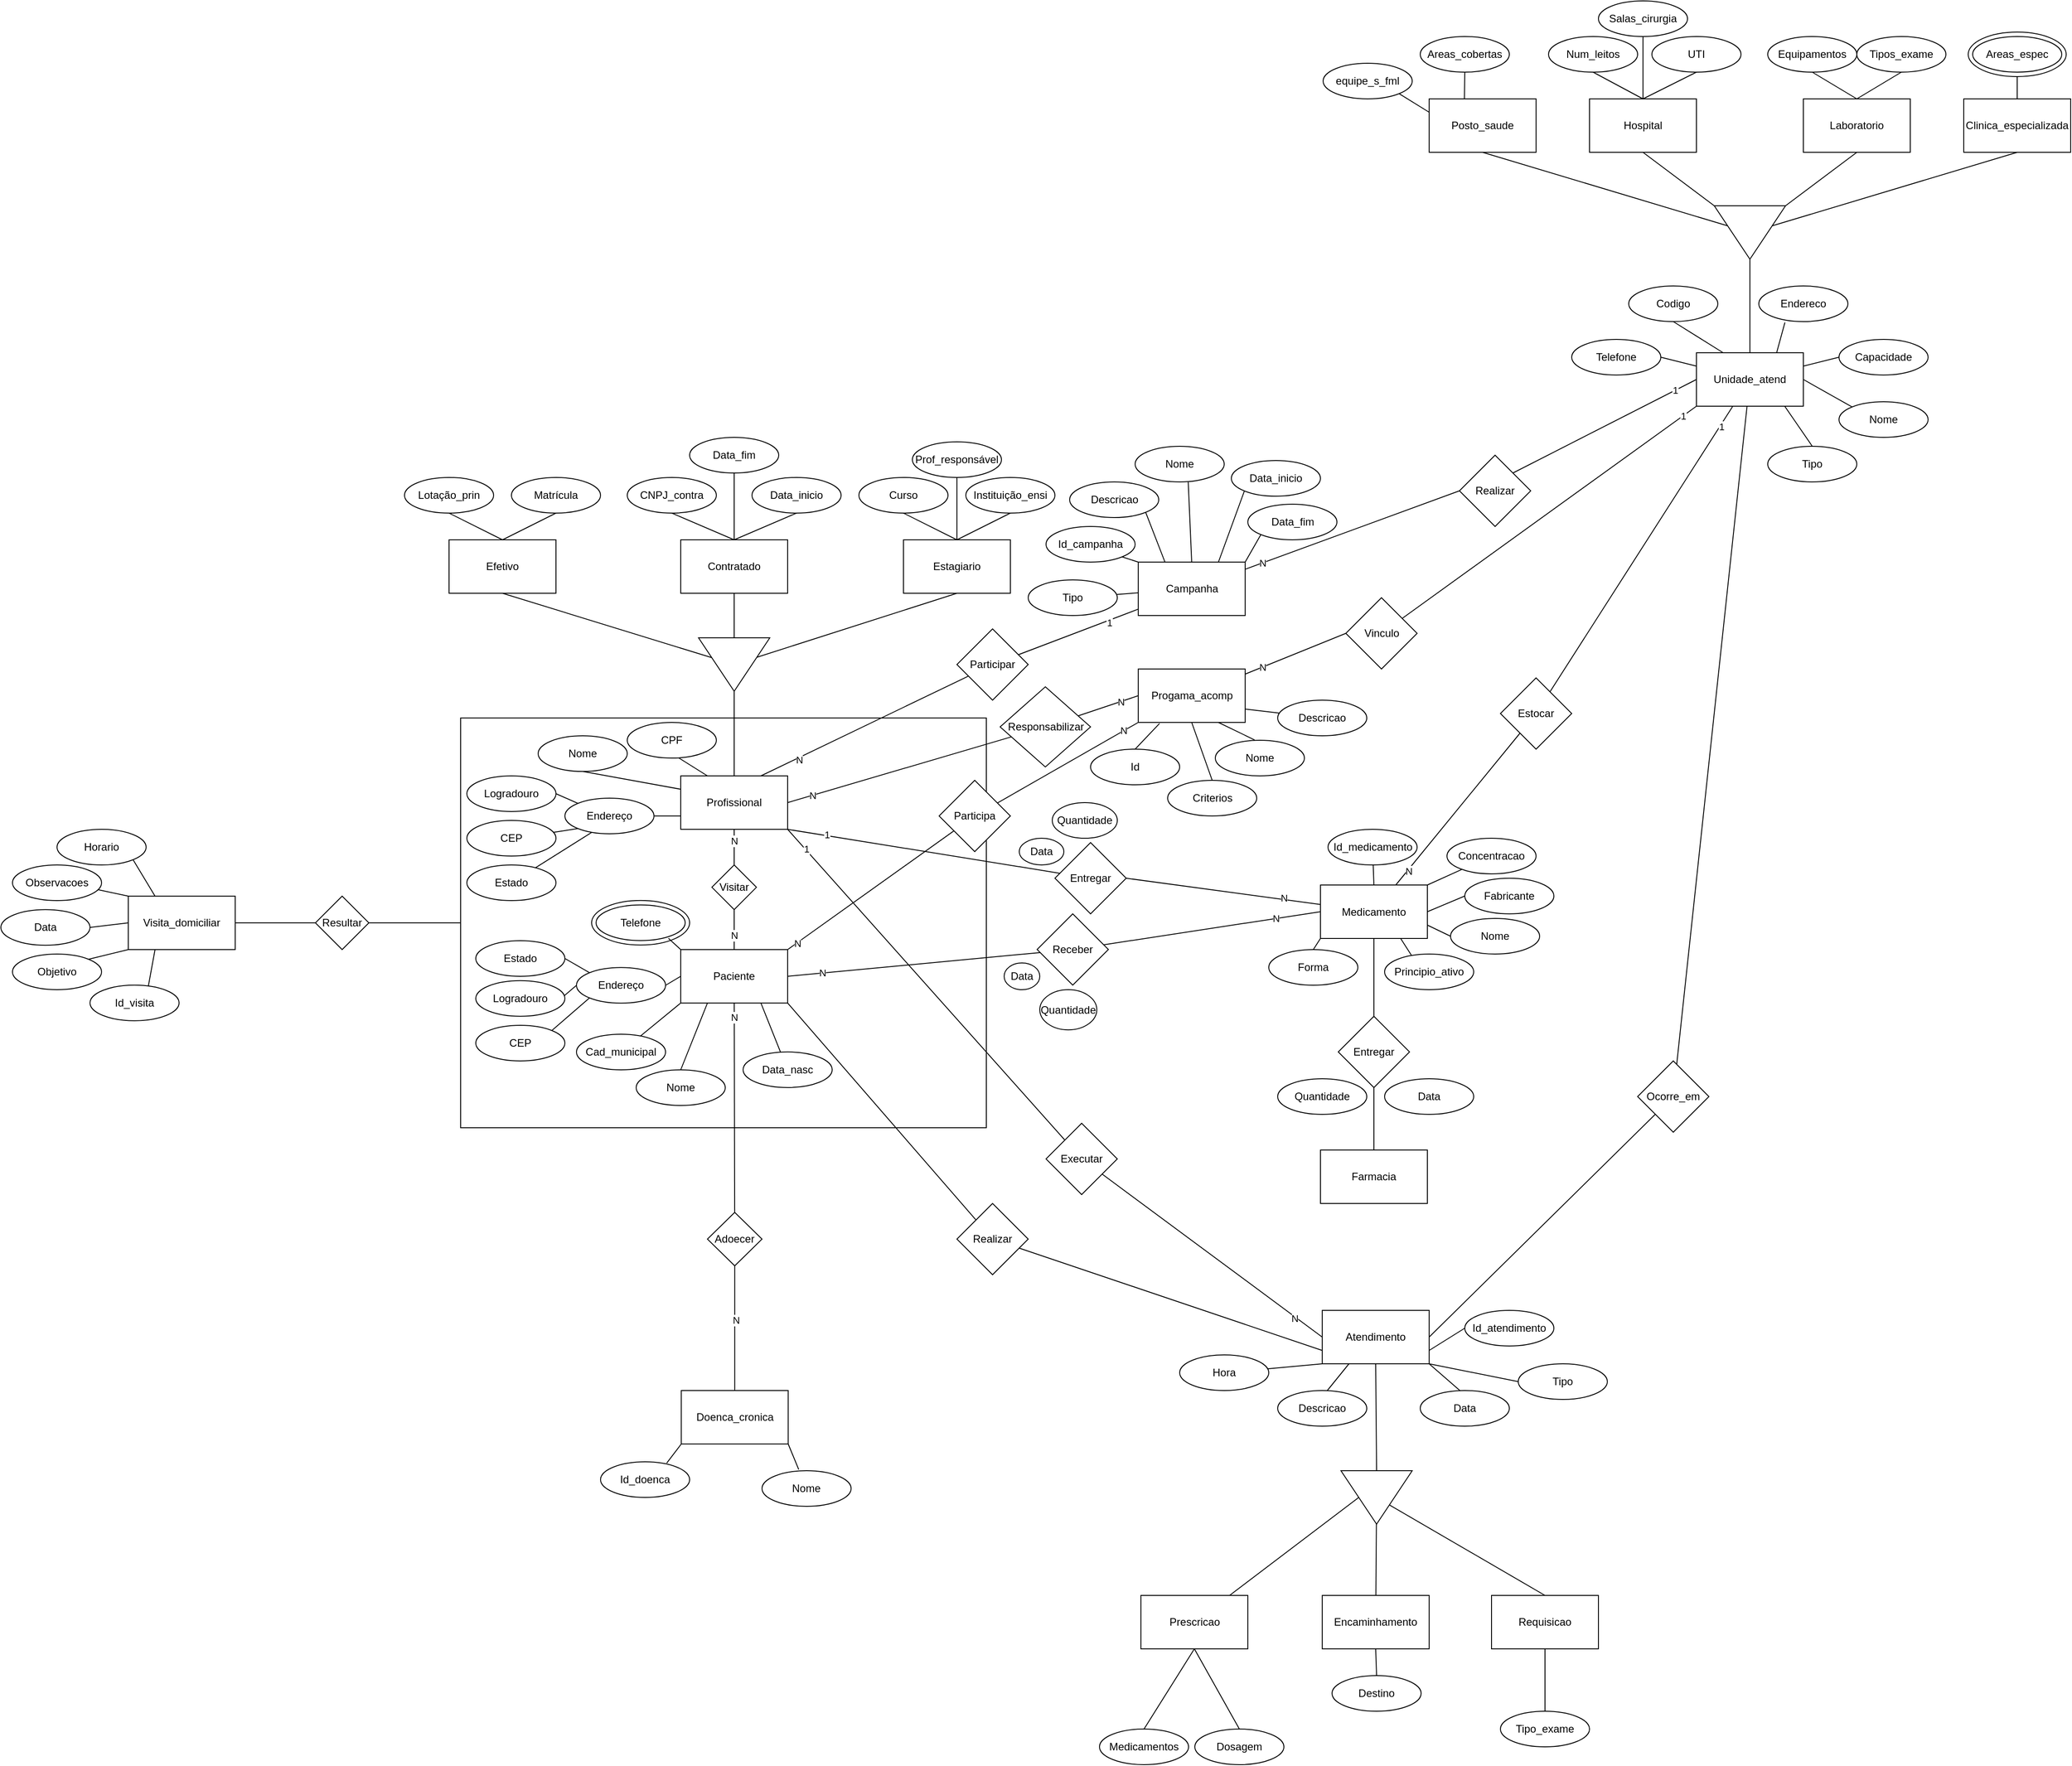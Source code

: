 <mxfile version="26.2.14">
  <diagram name="Página-1" id="vPNlXih_cMshxV7UQdic">
    <mxGraphModel dx="3768" dy="2371" grid="1" gridSize="10" guides="1" tooltips="1" connect="1" arrows="1" fold="1" page="1" pageScale="1" pageWidth="1169" pageHeight="1654" math="0" shadow="0">
      <root>
        <mxCell id="0" />
        <mxCell id="1" parent="0" />
        <mxCell id="0pBIexJM722hcekRti2B-213" value="" style="rounded=0;whiteSpace=wrap;html=1;" vertex="1" parent="1">
          <mxGeometry x="-1337" y="-375" width="590" height="460" as="geometry" />
        </mxCell>
        <mxCell id="0pBIexJM722hcekRti2B-18" value="" style="rounded=0;orthogonalLoop=1;jettySize=auto;html=1;endArrow=none;startFill=0;" edge="1" parent="1" source="0pBIexJM722hcekRti2B-1" target="0pBIexJM722hcekRti2B-12">
          <mxGeometry relative="1" as="geometry" />
        </mxCell>
        <mxCell id="0pBIexJM722hcekRti2B-223" value="" style="rounded=0;orthogonalLoop=1;jettySize=auto;html=1;endArrow=none;startFill=0;" edge="1" parent="1" source="0pBIexJM722hcekRti2B-1" target="0pBIexJM722hcekRti2B-222">
          <mxGeometry relative="1" as="geometry" />
        </mxCell>
        <mxCell id="0pBIexJM722hcekRti2B-328" value="1" style="edgeLabel;html=1;align=center;verticalAlign=middle;resizable=0;points=[];" vertex="1" connectable="0" parent="0pBIexJM722hcekRti2B-223">
          <mxGeometry x="-0.862" y="1" relative="1" as="geometry">
            <mxPoint as="offset" />
          </mxGeometry>
        </mxCell>
        <mxCell id="0pBIexJM722hcekRti2B-271" style="edgeStyle=none;rounded=0;orthogonalLoop=1;jettySize=auto;html=1;exitX=0.827;exitY=1.004;exitDx=0;exitDy=0;entryX=0.5;entryY=0;entryDx=0;entryDy=0;exitPerimeter=0;endArrow=none;startFill=0;" edge="1" parent="1" source="0pBIexJM722hcekRti2B-1" target="0pBIexJM722hcekRti2B-81">
          <mxGeometry relative="1" as="geometry" />
        </mxCell>
        <mxCell id="0pBIexJM722hcekRti2B-272" style="edgeStyle=none;rounded=0;orthogonalLoop=1;jettySize=auto;html=1;exitX=1;exitY=0.25;exitDx=0;exitDy=0;entryX=0;entryY=0.5;entryDx=0;entryDy=0;endArrow=none;startFill=0;" edge="1" parent="1" source="0pBIexJM722hcekRti2B-1" target="0pBIexJM722hcekRti2B-96">
          <mxGeometry relative="1" as="geometry" />
        </mxCell>
        <mxCell id="0pBIexJM722hcekRti2B-273" style="edgeStyle=none;rounded=0;orthogonalLoop=1;jettySize=auto;html=1;exitX=1;exitY=0.5;exitDx=0;exitDy=0;entryX=0;entryY=0;entryDx=0;entryDy=0;endArrow=none;startFill=0;" edge="1" parent="1" source="0pBIexJM722hcekRti2B-1" target="0pBIexJM722hcekRti2B-79">
          <mxGeometry relative="1" as="geometry" />
        </mxCell>
        <mxCell id="0pBIexJM722hcekRti2B-276" style="edgeStyle=none;rounded=0;orthogonalLoop=1;jettySize=auto;html=1;exitX=0;exitY=0.25;exitDx=0;exitDy=0;entryX=1;entryY=0.5;entryDx=0;entryDy=0;endArrow=none;startFill=0;" edge="1" parent="1" source="0pBIexJM722hcekRti2B-1" target="0pBIexJM722hcekRti2B-97">
          <mxGeometry relative="1" as="geometry" />
        </mxCell>
        <mxCell id="0pBIexJM722hcekRti2B-1" value="Unidade_atend" style="rounded=0;whiteSpace=wrap;html=1;" vertex="1" parent="1">
          <mxGeometry x="50" y="-785" width="120" height="60" as="geometry" />
        </mxCell>
        <mxCell id="0pBIexJM722hcekRti2B-2" value="Laboratorio" style="rounded=0;whiteSpace=wrap;html=1;" vertex="1" parent="1">
          <mxGeometry x="170" y="-1070" width="120" height="60" as="geometry" />
        </mxCell>
        <mxCell id="0pBIexJM722hcekRti2B-3" value="Estagiario" style="rounded=0;whiteSpace=wrap;html=1;" vertex="1" parent="1">
          <mxGeometry x="-840" y="-575" width="120" height="60" as="geometry" />
        </mxCell>
        <mxCell id="0pBIexJM722hcekRti2B-4" value="Efetivo" style="rounded=0;whiteSpace=wrap;html=1;" vertex="1" parent="1">
          <mxGeometry x="-1350" y="-575" width="120" height="60" as="geometry" />
        </mxCell>
        <mxCell id="0pBIexJM722hcekRti2B-25" value="" style="rounded=0;orthogonalLoop=1;jettySize=auto;html=1;endArrow=none;startFill=0;" edge="1" parent="1" source="0pBIexJM722hcekRti2B-5" target="0pBIexJM722hcekRti2B-21">
          <mxGeometry relative="1" as="geometry" />
        </mxCell>
        <mxCell id="0pBIexJM722hcekRti2B-281" style="edgeStyle=none;rounded=0;orthogonalLoop=1;jettySize=auto;html=1;exitX=0.25;exitY=0;exitDx=0;exitDy=0;entryX=0.561;entryY=0.968;entryDx=0;entryDy=0;entryPerimeter=0;endArrow=none;startFill=0;" edge="1" parent="1" source="0pBIexJM722hcekRti2B-5" target="0pBIexJM722hcekRti2B-85">
          <mxGeometry relative="1" as="geometry" />
        </mxCell>
        <mxCell id="0pBIexJM722hcekRti2B-282" style="edgeStyle=none;rounded=0;orthogonalLoop=1;jettySize=auto;html=1;exitX=0;exitY=0.25;exitDx=0;exitDy=0;entryX=0.5;entryY=1;entryDx=0;entryDy=0;endArrow=none;startFill=0;" edge="1" parent="1" source="0pBIexJM722hcekRti2B-5" target="0pBIexJM722hcekRti2B-84">
          <mxGeometry relative="1" as="geometry" />
        </mxCell>
        <mxCell id="0pBIexJM722hcekRti2B-283" style="edgeStyle=none;rounded=0;orthogonalLoop=1;jettySize=auto;html=1;exitX=0;exitY=0.75;exitDx=0;exitDy=0;entryX=1;entryY=0.5;entryDx=0;entryDy=0;endArrow=none;startFill=0;" edge="1" parent="1" source="0pBIexJM722hcekRti2B-5" target="0pBIexJM722hcekRti2B-83">
          <mxGeometry relative="1" as="geometry" />
        </mxCell>
        <mxCell id="0pBIexJM722hcekRti2B-5" value="Profissional" style="rounded=0;whiteSpace=wrap;html=1;" vertex="1" parent="1">
          <mxGeometry x="-1090" y="-310" width="120" height="60" as="geometry" />
        </mxCell>
        <mxCell id="0pBIexJM722hcekRti2B-7" value="Contratado" style="rounded=0;whiteSpace=wrap;html=1;" vertex="1" parent="1">
          <mxGeometry x="-1090" y="-575" width="120" height="60" as="geometry" />
        </mxCell>
        <mxCell id="0pBIexJM722hcekRti2B-176" value="" style="rounded=0;orthogonalLoop=1;jettySize=auto;html=1;exitX=1;exitY=0.5;exitDx=0;exitDy=0;endArrow=none;startFill=0;" edge="1" parent="1" source="0pBIexJM722hcekRti2B-8" target="0pBIexJM722hcekRti2B-175">
          <mxGeometry relative="1" as="geometry" />
        </mxCell>
        <mxCell id="0pBIexJM722hcekRti2B-294" style="edgeStyle=none;rounded=0;orthogonalLoop=1;jettySize=auto;html=1;exitX=0;exitY=1;exitDx=0;exitDy=0;endArrow=none;startFill=0;" edge="1" parent="1" source="0pBIexJM722hcekRti2B-8" target="0pBIexJM722hcekRti2B-135">
          <mxGeometry relative="1" as="geometry" />
        </mxCell>
        <mxCell id="0pBIexJM722hcekRti2B-8" value="Atendimento" style="rounded=0;whiteSpace=wrap;html=1;" vertex="1" parent="1">
          <mxGeometry x="-370" y="290" width="120" height="60" as="geometry" />
        </mxCell>
        <mxCell id="0pBIexJM722hcekRti2B-9" value="Clinica_especializada" style="rounded=0;whiteSpace=wrap;html=1;" vertex="1" parent="1">
          <mxGeometry x="350" y="-1070" width="120" height="60" as="geometry" />
        </mxCell>
        <mxCell id="0pBIexJM722hcekRti2B-10" value="Hospital" style="rounded=0;whiteSpace=wrap;html=1;" vertex="1" parent="1">
          <mxGeometry x="-70" y="-1070" width="120" height="60" as="geometry" />
        </mxCell>
        <mxCell id="0pBIexJM722hcekRti2B-11" value="Posto_saude" style="rounded=0;whiteSpace=wrap;html=1;" vertex="1" parent="1">
          <mxGeometry x="-250" y="-1070" width="120" height="60" as="geometry" />
        </mxCell>
        <mxCell id="0pBIexJM722hcekRti2B-13" style="rounded=0;orthogonalLoop=1;jettySize=auto;html=1;entryX=0.5;entryY=1;entryDx=0;entryDy=0;endArrow=none;startFill=0;" edge="1" parent="1" source="0pBIexJM722hcekRti2B-12" target="0pBIexJM722hcekRti2B-11">
          <mxGeometry relative="1" as="geometry" />
        </mxCell>
        <mxCell id="0pBIexJM722hcekRti2B-14" style="rounded=0;orthogonalLoop=1;jettySize=auto;html=1;entryX=0.5;entryY=1;entryDx=0;entryDy=0;endArrow=none;startFill=0;" edge="1" parent="1" source="0pBIexJM722hcekRti2B-12" target="0pBIexJM722hcekRti2B-10">
          <mxGeometry relative="1" as="geometry" />
        </mxCell>
        <mxCell id="0pBIexJM722hcekRti2B-16" style="rounded=0;orthogonalLoop=1;jettySize=auto;html=1;entryX=0.5;entryY=1;entryDx=0;entryDy=0;endArrow=none;startFill=0;" edge="1" parent="1" source="0pBIexJM722hcekRti2B-12" target="0pBIexJM722hcekRti2B-2">
          <mxGeometry relative="1" as="geometry" />
        </mxCell>
        <mxCell id="0pBIexJM722hcekRti2B-17" style="rounded=0;orthogonalLoop=1;jettySize=auto;html=1;entryX=0.5;entryY=1;entryDx=0;entryDy=0;endArrow=none;startFill=0;" edge="1" parent="1" source="0pBIexJM722hcekRti2B-12" target="0pBIexJM722hcekRti2B-9">
          <mxGeometry relative="1" as="geometry" />
        </mxCell>
        <mxCell id="0pBIexJM722hcekRti2B-12" value="" style="triangle;whiteSpace=wrap;html=1;rotation=90;" vertex="1" parent="1">
          <mxGeometry x="80" y="-960" width="60" height="80" as="geometry" />
        </mxCell>
        <mxCell id="0pBIexJM722hcekRti2B-23" style="rounded=0;orthogonalLoop=1;jettySize=auto;html=1;entryX=0.5;entryY=1;entryDx=0;entryDy=0;endArrow=none;startFill=0;" edge="1" parent="1" source="0pBIexJM722hcekRti2B-21" target="0pBIexJM722hcekRti2B-4">
          <mxGeometry relative="1" as="geometry" />
        </mxCell>
        <mxCell id="0pBIexJM722hcekRti2B-24" style="rounded=0;orthogonalLoop=1;jettySize=auto;html=1;entryX=0.5;entryY=1;entryDx=0;entryDy=0;endArrow=none;startFill=0;" edge="1" parent="1" source="0pBIexJM722hcekRti2B-21" target="0pBIexJM722hcekRti2B-3">
          <mxGeometry relative="1" as="geometry" />
        </mxCell>
        <mxCell id="0pBIexJM722hcekRti2B-21" value="" style="triangle;whiteSpace=wrap;html=1;rotation=90;" vertex="1" parent="1">
          <mxGeometry x="-1060" y="-475" width="60" height="80" as="geometry" />
        </mxCell>
        <mxCell id="0pBIexJM722hcekRti2B-58" value="Requisicao" style="rounded=0;whiteSpace=wrap;html=1;" vertex="1" parent="1">
          <mxGeometry x="-180" y="610" width="120" height="60" as="geometry" />
        </mxCell>
        <mxCell id="0pBIexJM722hcekRti2B-59" value="Prescricao" style="rounded=0;whiteSpace=wrap;html=1;shadow=0;" vertex="1" parent="1">
          <mxGeometry x="-573.5" y="610" width="120" height="60" as="geometry" />
        </mxCell>
        <mxCell id="0pBIexJM722hcekRti2B-60" value="" style="rounded=0;orthogonalLoop=1;jettySize=auto;html=1;exitX=0.5;exitY=1;exitDx=0;exitDy=0;entryX=0;entryY=0.5;entryDx=0;entryDy=0;endArrow=none;startFill=0;" edge="1" parent="1" target="0pBIexJM722hcekRti2B-65" source="0pBIexJM722hcekRti2B-8">
          <mxGeometry relative="1" as="geometry">
            <mxPoint x="-310" y="210" as="sourcePoint" />
          </mxGeometry>
        </mxCell>
        <mxCell id="0pBIexJM722hcekRti2B-239" value="" style="rounded=0;orthogonalLoop=1;jettySize=auto;html=1;endArrow=none;startFill=0;" edge="1" parent="1" source="0pBIexJM722hcekRti2B-61" target="0pBIexJM722hcekRti2B-65">
          <mxGeometry relative="1" as="geometry" />
        </mxCell>
        <mxCell id="0pBIexJM722hcekRti2B-299" style="edgeStyle=none;rounded=0;orthogonalLoop=1;jettySize=auto;html=1;exitX=0.5;exitY=1;exitDx=0;exitDy=0;entryX=0.5;entryY=0;entryDx=0;entryDy=0;endArrow=none;startFill=0;" edge="1" parent="1" source="0pBIexJM722hcekRti2B-61" target="0pBIexJM722hcekRti2B-140">
          <mxGeometry relative="1" as="geometry" />
        </mxCell>
        <mxCell id="0pBIexJM722hcekRti2B-61" value="Encaminhamento" style="rounded=0;whiteSpace=wrap;html=1;" vertex="1" parent="1">
          <mxGeometry x="-370" y="610" width="120" height="60" as="geometry" />
        </mxCell>
        <mxCell id="0pBIexJM722hcekRti2B-64" style="rounded=0;orthogonalLoop=1;jettySize=auto;html=1;entryX=0.5;entryY=0;entryDx=0;entryDy=0;endArrow=none;startFill=0;" edge="1" parent="1" source="0pBIexJM722hcekRti2B-65" target="0pBIexJM722hcekRti2B-58">
          <mxGeometry relative="1" as="geometry" />
        </mxCell>
        <mxCell id="0pBIexJM722hcekRti2B-65" value="" style="triangle;whiteSpace=wrap;html=1;rotation=90;" vertex="1" parent="1">
          <mxGeometry x="-339" y="460" width="60" height="80" as="geometry" />
        </mxCell>
        <mxCell id="0pBIexJM722hcekRti2B-255" style="rounded=0;orthogonalLoop=1;jettySize=auto;html=1;entryX=0;entryY=0.5;entryDx=0;entryDy=0;endArrow=none;startFill=0;" edge="1" parent="1" source="0pBIexJM722hcekRti2B-67" target="0pBIexJM722hcekRti2B-254">
          <mxGeometry relative="1" as="geometry" />
        </mxCell>
        <mxCell id="0pBIexJM722hcekRti2B-330" value="N" style="edgeLabel;html=1;align=center;verticalAlign=middle;resizable=0;points=[];" vertex="1" connectable="0" parent="0pBIexJM722hcekRti2B-255">
          <mxGeometry x="-0.658" relative="1" as="geometry">
            <mxPoint as="offset" />
          </mxGeometry>
        </mxCell>
        <mxCell id="0pBIexJM722hcekRti2B-279" style="edgeStyle=none;rounded=0;orthogonalLoop=1;jettySize=auto;html=1;exitX=1;exitY=0.75;exitDx=0;exitDy=0;endArrow=none;startFill=0;" edge="1" parent="1" source="0pBIexJM722hcekRti2B-67" target="0pBIexJM722hcekRti2B-167">
          <mxGeometry relative="1" as="geometry" />
        </mxCell>
        <mxCell id="0pBIexJM722hcekRti2B-67" value="Progama_acomp" style="rounded=0;whiteSpace=wrap;html=1;" vertex="1" parent="1">
          <mxGeometry x="-576.5" y="-430" width="120" height="60" as="geometry" />
        </mxCell>
        <mxCell id="0pBIexJM722hcekRti2B-227" style="rounded=0;orthogonalLoop=1;jettySize=auto;html=1;entryX=1;entryY=1;entryDx=0;entryDy=0;endArrow=none;startFill=0;" edge="1" parent="1" source="0pBIexJM722hcekRti2B-229" target="0pBIexJM722hcekRti2B-5">
          <mxGeometry relative="1" as="geometry" />
        </mxCell>
        <mxCell id="0pBIexJM722hcekRti2B-336" value="1" style="edgeLabel;html=1;align=center;verticalAlign=middle;resizable=0;points=[];" vertex="1" connectable="0" parent="0pBIexJM722hcekRti2B-227">
          <mxGeometry x="0.715" y="-1" relative="1" as="geometry">
            <mxPoint as="offset" />
          </mxGeometry>
        </mxCell>
        <mxCell id="0pBIexJM722hcekRti2B-316" style="edgeStyle=none;rounded=0;orthogonalLoop=1;jettySize=auto;html=1;exitX=1;exitY=0;exitDx=0;exitDy=0;endArrow=none;startFill=0;" edge="1" parent="1" source="0pBIexJM722hcekRti2B-68" target="0pBIexJM722hcekRti2B-156">
          <mxGeometry relative="1" as="geometry" />
        </mxCell>
        <mxCell id="0pBIexJM722hcekRti2B-317" style="edgeStyle=none;rounded=0;orthogonalLoop=1;jettySize=auto;html=1;exitX=1;exitY=0.5;exitDx=0;exitDy=0;entryX=0;entryY=0.5;entryDx=0;entryDy=0;endArrow=none;startFill=0;" edge="1" parent="1" source="0pBIexJM722hcekRti2B-68" target="0pBIexJM722hcekRti2B-159">
          <mxGeometry relative="1" as="geometry" />
        </mxCell>
        <mxCell id="0pBIexJM722hcekRti2B-318" style="edgeStyle=none;rounded=0;orthogonalLoop=1;jettySize=auto;html=1;exitX=1;exitY=0.75;exitDx=0;exitDy=0;entryX=0;entryY=0.5;entryDx=0;entryDy=0;endArrow=none;startFill=0;" edge="1" parent="1" source="0pBIexJM722hcekRti2B-68" target="0pBIexJM722hcekRti2B-154">
          <mxGeometry relative="1" as="geometry" />
        </mxCell>
        <mxCell id="0pBIexJM722hcekRti2B-320" style="edgeStyle=none;rounded=0;orthogonalLoop=1;jettySize=auto;html=1;exitX=0;exitY=1;exitDx=0;exitDy=0;entryX=0.5;entryY=0;entryDx=0;entryDy=0;endArrow=none;startFill=0;" edge="1" parent="1" source="0pBIexJM722hcekRti2B-68" target="0pBIexJM722hcekRti2B-157">
          <mxGeometry relative="1" as="geometry" />
        </mxCell>
        <mxCell id="0pBIexJM722hcekRti2B-68" value="Medicamento" style="rounded=0;whiteSpace=wrap;html=1;" vertex="1" parent="1">
          <mxGeometry x="-372" y="-187.5" width="120" height="60" as="geometry" />
        </mxCell>
        <mxCell id="0pBIexJM722hcekRti2B-289" style="edgeStyle=none;rounded=0;orthogonalLoop=1;jettySize=auto;html=1;exitX=0;exitY=0.5;exitDx=0;exitDy=0;entryX=1;entryY=0.5;entryDx=0;entryDy=0;endArrow=none;startFill=0;" edge="1" parent="1" source="0pBIexJM722hcekRti2B-69" target="0pBIexJM722hcekRti2B-149">
          <mxGeometry relative="1" as="geometry" />
        </mxCell>
        <mxCell id="0pBIexJM722hcekRti2B-69" value="Visita_domiciliar" style="rounded=0;whiteSpace=wrap;html=1;" vertex="1" parent="1">
          <mxGeometry x="-1710" y="-175" width="120" height="60" as="geometry" />
        </mxCell>
        <mxCell id="0pBIexJM722hcekRti2B-218" style="rounded=0;orthogonalLoop=1;jettySize=auto;html=1;endArrow=none;startFill=0;" edge="1" parent="1" source="0pBIexJM722hcekRti2B-70" target="0pBIexJM722hcekRti2B-198">
          <mxGeometry relative="1" as="geometry" />
        </mxCell>
        <mxCell id="0pBIexJM722hcekRti2B-335" value="N" style="edgeLabel;html=1;align=center;verticalAlign=middle;resizable=0;points=[];" vertex="1" connectable="0" parent="0pBIexJM722hcekRti2B-218">
          <mxGeometry x="-0.863" relative="1" as="geometry">
            <mxPoint as="offset" />
          </mxGeometry>
        </mxCell>
        <mxCell id="0pBIexJM722hcekRti2B-220" value="" style="edgeStyle=orthogonalEdgeStyle;rounded=0;orthogonalLoop=1;jettySize=auto;html=1;endArrow=none;startFill=0;" edge="1" parent="1" source="0pBIexJM722hcekRti2B-70" target="0pBIexJM722hcekRti2B-219">
          <mxGeometry relative="1" as="geometry" />
        </mxCell>
        <mxCell id="0pBIexJM722hcekRti2B-334" value="N" style="edgeLabel;html=1;align=center;verticalAlign=middle;resizable=0;points=[];" vertex="1" connectable="0" parent="0pBIexJM722hcekRti2B-220">
          <mxGeometry x="-0.262" y="-3" relative="1" as="geometry">
            <mxPoint x="-3" as="offset" />
          </mxGeometry>
        </mxCell>
        <mxCell id="0pBIexJM722hcekRti2B-300" style="edgeStyle=none;rounded=0;orthogonalLoop=1;jettySize=auto;html=1;exitX=0.75;exitY=1;exitDx=0;exitDy=0;endArrow=none;startFill=0;" edge="1" parent="1" source="0pBIexJM722hcekRti2B-70" target="0pBIexJM722hcekRti2B-117">
          <mxGeometry relative="1" as="geometry" />
        </mxCell>
        <mxCell id="0pBIexJM722hcekRti2B-302" style="edgeStyle=none;rounded=0;orthogonalLoop=1;jettySize=auto;html=1;exitX=0;exitY=1;exitDx=0;exitDy=0;endArrow=none;startFill=0;" edge="1" parent="1" source="0pBIexJM722hcekRti2B-70" target="0pBIexJM722hcekRti2B-115">
          <mxGeometry relative="1" as="geometry" />
        </mxCell>
        <mxCell id="0pBIexJM722hcekRti2B-70" value="Paciente" style="rounded=0;whiteSpace=wrap;html=1;" vertex="1" parent="1">
          <mxGeometry x="-1090" y="-115" width="120" height="60" as="geometry" />
        </mxCell>
        <mxCell id="0pBIexJM722hcekRti2B-207" style="rounded=0;orthogonalLoop=1;jettySize=auto;html=1;entryX=0.75;entryY=0;entryDx=0;entryDy=0;endArrow=none;startFill=0;" edge="1" parent="1" source="0pBIexJM722hcekRti2B-208" target="0pBIexJM722hcekRti2B-5">
          <mxGeometry relative="1" as="geometry" />
        </mxCell>
        <mxCell id="0pBIexJM722hcekRti2B-332" value="N" style="edgeLabel;html=1;align=center;verticalAlign=middle;resizable=0;points=[];" vertex="1" connectable="0" parent="0pBIexJM722hcekRti2B-207">
          <mxGeometry x="0.639" y="2" relative="1" as="geometry">
            <mxPoint as="offset" />
          </mxGeometry>
        </mxCell>
        <mxCell id="0pBIexJM722hcekRti2B-211" style="rounded=0;orthogonalLoop=1;jettySize=auto;html=1;entryX=0;entryY=0.5;entryDx=0;entryDy=0;endArrow=none;startFill=0;exitX=1;exitY=0;exitDx=0;exitDy=0;" edge="1" parent="1" source="0pBIexJM722hcekRti2B-210" target="0pBIexJM722hcekRti2B-1">
          <mxGeometry relative="1" as="geometry">
            <mxPoint x="-200" y="-755" as="sourcePoint" />
          </mxGeometry>
        </mxCell>
        <mxCell id="0pBIexJM722hcekRti2B-325" value="1" style="edgeLabel;html=1;align=center;verticalAlign=middle;resizable=0;points=[];" vertex="1" connectable="0" parent="0pBIexJM722hcekRti2B-211">
          <mxGeometry x="0.777" relative="1" as="geometry">
            <mxPoint x="-1" as="offset" />
          </mxGeometry>
        </mxCell>
        <mxCell id="0pBIexJM722hcekRti2B-310" style="edgeStyle=none;rounded=0;orthogonalLoop=1;jettySize=auto;html=1;exitX=0.25;exitY=0;exitDx=0;exitDy=0;entryX=1;entryY=1;entryDx=0;entryDy=0;endArrow=none;startFill=0;" edge="1" parent="1" source="0pBIexJM722hcekRti2B-71" target="0pBIexJM722hcekRti2B-144">
          <mxGeometry relative="1" as="geometry" />
        </mxCell>
        <mxCell id="0pBIexJM722hcekRti2B-311" style="edgeStyle=none;rounded=0;orthogonalLoop=1;jettySize=auto;html=1;exitX=0;exitY=0;exitDx=0;exitDy=0;entryX=1;entryY=1;entryDx=0;entryDy=0;endArrow=none;startFill=0;" edge="1" parent="1" source="0pBIexJM722hcekRti2B-71" target="0pBIexJM722hcekRti2B-142">
          <mxGeometry relative="1" as="geometry" />
        </mxCell>
        <mxCell id="0pBIexJM722hcekRti2B-312" value="" style="edgeStyle=none;rounded=0;orthogonalLoop=1;jettySize=auto;html=1;endArrow=none;startFill=0;" edge="1" parent="1" source="0pBIexJM722hcekRti2B-71" target="0pBIexJM722hcekRti2B-145">
          <mxGeometry relative="1" as="geometry" />
        </mxCell>
        <mxCell id="0pBIexJM722hcekRti2B-313" style="edgeStyle=none;rounded=0;orthogonalLoop=1;jettySize=auto;html=1;exitX=1;exitY=0;exitDx=0;exitDy=0;entryX=0;entryY=1;entryDx=0;entryDy=0;endArrow=none;startFill=0;" edge="1" parent="1" source="0pBIexJM722hcekRti2B-71" target="0pBIexJM722hcekRti2B-147">
          <mxGeometry relative="1" as="geometry" />
        </mxCell>
        <mxCell id="0pBIexJM722hcekRti2B-314" style="edgeStyle=none;rounded=0;orthogonalLoop=1;jettySize=auto;html=1;exitX=0.75;exitY=0;exitDx=0;exitDy=0;entryX=0;entryY=1;entryDx=0;entryDy=0;endArrow=none;startFill=0;" edge="1" parent="1" source="0pBIexJM722hcekRti2B-71" target="0pBIexJM722hcekRti2B-146">
          <mxGeometry relative="1" as="geometry" />
        </mxCell>
        <mxCell id="0pBIexJM722hcekRti2B-71" value="Campanha" style="rounded=0;whiteSpace=wrap;html=1;" vertex="1" parent="1">
          <mxGeometry x="-576.5" y="-550" width="120" height="60" as="geometry" />
        </mxCell>
        <mxCell id="0pBIexJM722hcekRti2B-79" value="Nome" style="ellipse;whiteSpace=wrap;html=1;" vertex="1" parent="1">
          <mxGeometry x="210" y="-730" width="100" height="40" as="geometry" />
        </mxCell>
        <mxCell id="0pBIexJM722hcekRti2B-80" value="Codigo" style="ellipse;whiteSpace=wrap;html=1;" vertex="1" parent="1">
          <mxGeometry x="-26" y="-860" width="100" height="40" as="geometry" />
        </mxCell>
        <mxCell id="0pBIexJM722hcekRti2B-81" value="Tipo" style="ellipse;whiteSpace=wrap;html=1;" vertex="1" parent="1">
          <mxGeometry x="130" y="-680" width="100" height="40" as="geometry" />
        </mxCell>
        <mxCell id="0pBIexJM722hcekRti2B-82" value="Estado" style="ellipse;whiteSpace=wrap;html=1;" vertex="1" parent="1">
          <mxGeometry x="-1330" y="-210" width="100" height="40" as="geometry" />
        </mxCell>
        <mxCell id="0pBIexJM722hcekRti2B-284" style="edgeStyle=none;rounded=0;orthogonalLoop=1;jettySize=auto;html=1;exitX=0;exitY=1;exitDx=0;exitDy=0;endArrow=none;startFill=0;" edge="1" parent="1" source="0pBIexJM722hcekRti2B-83" target="0pBIexJM722hcekRti2B-86">
          <mxGeometry relative="1" as="geometry" />
        </mxCell>
        <mxCell id="0pBIexJM722hcekRti2B-285" style="edgeStyle=none;rounded=0;orthogonalLoop=1;jettySize=auto;html=1;exitX=0.313;exitY=0.943;exitDx=0;exitDy=0;endArrow=none;startFill=0;exitPerimeter=0;" edge="1" parent="1" source="0pBIexJM722hcekRti2B-83" target="0pBIexJM722hcekRti2B-82">
          <mxGeometry relative="1" as="geometry" />
        </mxCell>
        <mxCell id="0pBIexJM722hcekRti2B-286" style="edgeStyle=none;rounded=0;orthogonalLoop=1;jettySize=auto;html=1;exitX=0;exitY=0;exitDx=0;exitDy=0;entryX=1;entryY=0.5;entryDx=0;entryDy=0;endArrow=none;startFill=0;" edge="1" parent="1" source="0pBIexJM722hcekRti2B-83" target="0pBIexJM722hcekRti2B-101">
          <mxGeometry relative="1" as="geometry" />
        </mxCell>
        <mxCell id="0pBIexJM722hcekRti2B-83" value="Endereço" style="ellipse;whiteSpace=wrap;html=1;" vertex="1" parent="1">
          <mxGeometry x="-1220" y="-285" width="100" height="40" as="geometry" />
        </mxCell>
        <mxCell id="0pBIexJM722hcekRti2B-84" value="Nome" style="ellipse;whiteSpace=wrap;html=1;" vertex="1" parent="1">
          <mxGeometry x="-1250" y="-355" width="100" height="40" as="geometry" />
        </mxCell>
        <mxCell id="0pBIexJM722hcekRti2B-85" value="CPF" style="ellipse;whiteSpace=wrap;html=1;" vertex="1" parent="1">
          <mxGeometry x="-1150" y="-370" width="100" height="40" as="geometry" />
        </mxCell>
        <mxCell id="0pBIexJM722hcekRti2B-86" value="CEP" style="ellipse;whiteSpace=wrap;html=1;" vertex="1" parent="1">
          <mxGeometry x="-1330" y="-260" width="100" height="40" as="geometry" />
        </mxCell>
        <mxCell id="0pBIexJM722hcekRti2B-269" style="edgeStyle=none;rounded=0;orthogonalLoop=1;jettySize=auto;html=1;exitX=1;exitY=1;exitDx=0;exitDy=0;entryX=0;entryY=0.25;entryDx=0;entryDy=0;endArrow=none;startFill=0;" edge="1" parent="1" source="0pBIexJM722hcekRti2B-87" target="0pBIexJM722hcekRti2B-11">
          <mxGeometry relative="1" as="geometry" />
        </mxCell>
        <mxCell id="0pBIexJM722hcekRti2B-87" value="equipe_s_fml" style="ellipse;whiteSpace=wrap;html=1;" vertex="1" parent="1">
          <mxGeometry x="-369" y="-1110" width="100" height="40" as="geometry" />
        </mxCell>
        <mxCell id="0pBIexJM722hcekRti2B-88" value="Areas_cobertas" style="ellipse;whiteSpace=wrap;html=1;" vertex="1" parent="1">
          <mxGeometry x="-260" y="-1140" width="100" height="40" as="geometry" />
        </mxCell>
        <mxCell id="0pBIexJM722hcekRti2B-89" value="" style="ellipse;whiteSpace=wrap;html=1;" vertex="1" parent="1">
          <mxGeometry x="355" y="-1145" width="110" height="50" as="geometry" />
        </mxCell>
        <mxCell id="0pBIexJM722hcekRti2B-90" value="Areas_espec" style="ellipse;whiteSpace=wrap;html=1;" vertex="1" parent="1">
          <mxGeometry x="360" y="-1140" width="100" height="40" as="geometry" />
        </mxCell>
        <mxCell id="0pBIexJM722hcekRti2B-91" value="Equipamentos" style="ellipse;whiteSpace=wrap;html=1;" vertex="1" parent="1">
          <mxGeometry x="130" y="-1140" width="100" height="40" as="geometry" />
        </mxCell>
        <mxCell id="0pBIexJM722hcekRti2B-92" value="Tipos_exame" style="ellipse;whiteSpace=wrap;html=1;" vertex="1" parent="1">
          <mxGeometry x="230" y="-1140" width="100" height="40" as="geometry" />
        </mxCell>
        <mxCell id="0pBIexJM722hcekRti2B-93" value="UTI" style="ellipse;whiteSpace=wrap;html=1;" vertex="1" parent="1">
          <mxGeometry y="-1140" width="100" height="40" as="geometry" />
        </mxCell>
        <mxCell id="0pBIexJM722hcekRti2B-94" value="Salas_cirurgia" style="ellipse;whiteSpace=wrap;html=1;" vertex="1" parent="1">
          <mxGeometry x="-60" y="-1180" width="100" height="40" as="geometry" />
        </mxCell>
        <mxCell id="0pBIexJM722hcekRti2B-95" value="Num_leitos" style="ellipse;whiteSpace=wrap;html=1;" vertex="1" parent="1">
          <mxGeometry x="-116" y="-1140" width="100" height="40" as="geometry" />
        </mxCell>
        <mxCell id="0pBIexJM722hcekRti2B-96" value="Capacidade" style="ellipse;whiteSpace=wrap;html=1;" vertex="1" parent="1">
          <mxGeometry x="210" y="-800" width="100" height="40" as="geometry" />
        </mxCell>
        <mxCell id="0pBIexJM722hcekRti2B-97" value="Telefone" style="ellipse;whiteSpace=wrap;html=1;" vertex="1" parent="1">
          <mxGeometry x="-90" y="-800" width="100" height="40" as="geometry" />
        </mxCell>
        <mxCell id="0pBIexJM722hcekRti2B-98" value="Endereco" style="ellipse;whiteSpace=wrap;html=1;" vertex="1" parent="1">
          <mxGeometry x="120" y="-860" width="100" height="40" as="geometry" />
        </mxCell>
        <mxCell id="0pBIexJM722hcekRti2B-101" value="Logradouro" style="ellipse;whiteSpace=wrap;html=1;" vertex="1" parent="1">
          <mxGeometry x="-1330" y="-310" width="100" height="40" as="geometry" />
        </mxCell>
        <mxCell id="0pBIexJM722hcekRti2B-102" value="Matrícula" style="ellipse;whiteSpace=wrap;html=1;" vertex="1" parent="1">
          <mxGeometry x="-1280" y="-645" width="100" height="40" as="geometry" />
        </mxCell>
        <mxCell id="0pBIexJM722hcekRti2B-103" value="Lotação_prin" style="ellipse;whiteSpace=wrap;html=1;" vertex="1" parent="1">
          <mxGeometry x="-1400" y="-645" width="100" height="40" as="geometry" />
        </mxCell>
        <mxCell id="0pBIexJM722hcekRti2B-105" value="" style="endArrow=none;html=1;rounded=0;exitX=0;exitY=0.5;exitDx=0;exitDy=0;entryX=0.5;entryY=1;entryDx=0;entryDy=0;" edge="1" parent="1" source="0pBIexJM722hcekRti2B-21" target="0pBIexJM722hcekRti2B-7">
          <mxGeometry width="50" height="50" relative="1" as="geometry">
            <mxPoint x="-1100.5" y="-465" as="sourcePoint" />
            <mxPoint x="-1100.5" y="-515" as="targetPoint" />
          </mxGeometry>
        </mxCell>
        <mxCell id="0pBIexJM722hcekRti2B-106" value="CNPJ_contra" style="ellipse;whiteSpace=wrap;html=1;" vertex="1" parent="1">
          <mxGeometry x="-1150" y="-645" width="100" height="40" as="geometry" />
        </mxCell>
        <mxCell id="0pBIexJM722hcekRti2B-107" value="Data_inicio" style="ellipse;whiteSpace=wrap;html=1;" vertex="1" parent="1">
          <mxGeometry x="-1010" y="-645" width="100" height="40" as="geometry" />
        </mxCell>
        <mxCell id="0pBIexJM722hcekRti2B-108" value="Data_fim" style="ellipse;whiteSpace=wrap;html=1;" vertex="1" parent="1">
          <mxGeometry x="-1080" y="-690" width="100" height="40" as="geometry" />
        </mxCell>
        <mxCell id="0pBIexJM722hcekRti2B-109" value="Instituição_ensi" style="ellipse;whiteSpace=wrap;html=1;" vertex="1" parent="1">
          <mxGeometry x="-770" y="-645" width="100" height="40" as="geometry" />
        </mxCell>
        <mxCell id="0pBIexJM722hcekRti2B-110" value="Curso" style="ellipse;whiteSpace=wrap;html=1;" vertex="1" parent="1">
          <mxGeometry x="-890" y="-645" width="100" height="40" as="geometry" />
        </mxCell>
        <mxCell id="0pBIexJM722hcekRti2B-111" value="Prof_responsável" style="ellipse;whiteSpace=wrap;html=1;" vertex="1" parent="1">
          <mxGeometry x="-830" y="-685" width="100" height="40" as="geometry" />
        </mxCell>
        <mxCell id="0pBIexJM722hcekRti2B-113" value="Doenca_cronica" style="rounded=0;whiteSpace=wrap;html=1;" vertex="1" parent="1">
          <mxGeometry x="-1089.37" y="380" width="120" height="60" as="geometry" />
        </mxCell>
        <mxCell id="0pBIexJM722hcekRti2B-115" value="Cad_municipal" style="ellipse;whiteSpace=wrap;html=1;" vertex="1" parent="1">
          <mxGeometry x="-1207" y="-20" width="100" height="40" as="geometry" />
        </mxCell>
        <mxCell id="0pBIexJM722hcekRti2B-116" value="Nome" style="ellipse;whiteSpace=wrap;html=1;" vertex="1" parent="1">
          <mxGeometry x="-1140" y="20" width="100" height="40" as="geometry" />
        </mxCell>
        <mxCell id="0pBIexJM722hcekRti2B-117" value="Data_nasc" style="ellipse;whiteSpace=wrap;html=1;" vertex="1" parent="1">
          <mxGeometry x="-1020" y="-0.12" width="100" height="40" as="geometry" />
        </mxCell>
        <mxCell id="0pBIexJM722hcekRti2B-305" style="edgeStyle=none;rounded=0;orthogonalLoop=1;jettySize=auto;html=1;exitX=0;exitY=1;exitDx=0;exitDy=0;entryX=1;entryY=0;entryDx=0;entryDy=0;endArrow=none;startFill=0;" edge="1" parent="1" source="0pBIexJM722hcekRti2B-120" target="0pBIexJM722hcekRti2B-123">
          <mxGeometry relative="1" as="geometry" />
        </mxCell>
        <mxCell id="0pBIexJM722hcekRti2B-120" value="Endereço" style="ellipse;whiteSpace=wrap;html=1;" vertex="1" parent="1">
          <mxGeometry x="-1207" y="-94.88" width="100" height="40" as="geometry" />
        </mxCell>
        <mxCell id="0pBIexJM722hcekRti2B-122" value="Estado" style="ellipse;whiteSpace=wrap;html=1;" vertex="1" parent="1">
          <mxGeometry x="-1320" y="-125" width="100" height="40" as="geometry" />
        </mxCell>
        <mxCell id="0pBIexJM722hcekRti2B-123" value="CEP" style="ellipse;whiteSpace=wrap;html=1;" vertex="1" parent="1">
          <mxGeometry x="-1320" y="-30.0" width="100" height="40" as="geometry" />
        </mxCell>
        <mxCell id="0pBIexJM722hcekRti2B-124" value="Logradouro" style="ellipse;whiteSpace=wrap;html=1;" vertex="1" parent="1">
          <mxGeometry x="-1320" y="-80.12" width="100" height="40" as="geometry" />
        </mxCell>
        <mxCell id="0pBIexJM722hcekRti2B-129" value="" style="group" vertex="1" connectable="0" parent="1">
          <mxGeometry x="-1190" y="-170.12" width="110" height="50" as="geometry" />
        </mxCell>
        <mxCell id="0pBIexJM722hcekRti2B-127" value="" style="ellipse;whiteSpace=wrap;html=1;" vertex="1" parent="0pBIexJM722hcekRti2B-129">
          <mxGeometry width="110" height="50" as="geometry" />
        </mxCell>
        <mxCell id="0pBIexJM722hcekRti2B-128" value="Telefone" style="ellipse;whiteSpace=wrap;html=1;" vertex="1" parent="0pBIexJM722hcekRti2B-129">
          <mxGeometry x="5" y="5" width="100" height="40" as="geometry" />
        </mxCell>
        <mxCell id="0pBIexJM722hcekRti2B-130" value="Id_doenca" style="ellipse;whiteSpace=wrap;html=1;" vertex="1" parent="1">
          <mxGeometry x="-1180" y="460" width="100" height="40" as="geometry" />
        </mxCell>
        <mxCell id="0pBIexJM722hcekRti2B-131" value="Nome" style="ellipse;whiteSpace=wrap;html=1;" vertex="1" parent="1">
          <mxGeometry x="-998.75" y="470" width="100" height="40" as="geometry" />
        </mxCell>
        <mxCell id="0pBIexJM722hcekRti2B-133" value="Id_atendimento" style="ellipse;whiteSpace=wrap;html=1;" vertex="1" parent="1">
          <mxGeometry x="-210" y="290" width="100" height="40" as="geometry" />
        </mxCell>
        <mxCell id="0pBIexJM722hcekRti2B-134" value="Data" style="ellipse;whiteSpace=wrap;html=1;" vertex="1" parent="1">
          <mxGeometry x="-260" y="380" width="100" height="40" as="geometry" />
        </mxCell>
        <mxCell id="0pBIexJM722hcekRti2B-135" value="Hora" style="ellipse;whiteSpace=wrap;html=1;" vertex="1" parent="1">
          <mxGeometry x="-530" y="340" width="100" height="40" as="geometry" />
        </mxCell>
        <mxCell id="0pBIexJM722hcekRti2B-298" style="edgeStyle=none;rounded=0;orthogonalLoop=1;jettySize=auto;html=1;exitX=0;exitY=0.5;exitDx=0;exitDy=0;entryX=1;entryY=1;entryDx=0;entryDy=0;endArrow=none;startFill=0;" edge="1" parent="1" source="0pBIexJM722hcekRti2B-136" target="0pBIexJM722hcekRti2B-8">
          <mxGeometry relative="1" as="geometry" />
        </mxCell>
        <mxCell id="0pBIexJM722hcekRti2B-136" value="Tipo" style="ellipse;whiteSpace=wrap;html=1;" vertex="1" parent="1">
          <mxGeometry x="-150" y="350" width="100" height="40" as="geometry" />
        </mxCell>
        <mxCell id="0pBIexJM722hcekRti2B-137" value="Descricao" style="ellipse;whiteSpace=wrap;html=1;" vertex="1" parent="1">
          <mxGeometry x="-420" y="380" width="100" height="40" as="geometry" />
        </mxCell>
        <mxCell id="0pBIexJM722hcekRti2B-138" value="Medicamentos" style="ellipse;whiteSpace=wrap;html=1;" vertex="1" parent="1">
          <mxGeometry x="-620" y="760" width="100" height="40" as="geometry" />
        </mxCell>
        <mxCell id="0pBIexJM722hcekRti2B-139" value="Dosagem" style="ellipse;whiteSpace=wrap;html=1;shadow=0;" vertex="1" parent="1">
          <mxGeometry x="-513" y="760" width="100" height="40" as="geometry" />
        </mxCell>
        <mxCell id="0pBIexJM722hcekRti2B-140" value="Destino" style="ellipse;whiteSpace=wrap;html=1;" vertex="1" parent="1">
          <mxGeometry x="-359" y="700" width="100" height="40" as="geometry" />
        </mxCell>
        <mxCell id="0pBIexJM722hcekRti2B-141" value="Tipo_exame" style="ellipse;whiteSpace=wrap;html=1;" vertex="1" parent="1">
          <mxGeometry x="-170" y="740" width="100" height="40" as="geometry" />
        </mxCell>
        <mxCell id="0pBIexJM722hcekRti2B-142" value="Id_campanha" style="ellipse;whiteSpace=wrap;html=1;" vertex="1" parent="1">
          <mxGeometry x="-680" y="-590" width="100" height="40" as="geometry" />
        </mxCell>
        <mxCell id="0pBIexJM722hcekRti2B-143" value="Nome" style="ellipse;whiteSpace=wrap;html=1;" vertex="1" parent="1">
          <mxGeometry x="-580" y="-680" width="100" height="40" as="geometry" />
        </mxCell>
        <mxCell id="0pBIexJM722hcekRti2B-144" value="Descricao" style="ellipse;whiteSpace=wrap;html=1;" vertex="1" parent="1">
          <mxGeometry x="-653.5" y="-640" width="100" height="40" as="geometry" />
        </mxCell>
        <mxCell id="0pBIexJM722hcekRti2B-145" value="Tipo" style="ellipse;whiteSpace=wrap;html=1;" vertex="1" parent="1">
          <mxGeometry x="-700" y="-530" width="100" height="40" as="geometry" />
        </mxCell>
        <mxCell id="0pBIexJM722hcekRti2B-146" value="Data_inicio" style="ellipse;whiteSpace=wrap;html=1;" vertex="1" parent="1">
          <mxGeometry x="-472" y="-664" width="100" height="40" as="geometry" />
        </mxCell>
        <mxCell id="0pBIexJM722hcekRti2B-147" value="Data_fim" style="ellipse;whiteSpace=wrap;html=1;" vertex="1" parent="1">
          <mxGeometry x="-453.5" y="-615" width="100" height="40" as="geometry" />
        </mxCell>
        <mxCell id="0pBIexJM722hcekRti2B-148" value="Id_visita" style="ellipse;whiteSpace=wrap;html=1;" vertex="1" parent="1">
          <mxGeometry x="-1753" y="-75.12" width="100" height="40" as="geometry" />
        </mxCell>
        <mxCell id="0pBIexJM722hcekRti2B-149" value="Data" style="ellipse;whiteSpace=wrap;html=1;" vertex="1" parent="1">
          <mxGeometry x="-1853" y="-159.88" width="100" height="40" as="geometry" />
        </mxCell>
        <mxCell id="0pBIexJM722hcekRti2B-287" style="edgeStyle=none;rounded=0;orthogonalLoop=1;jettySize=auto;html=1;exitX=1;exitY=1;exitDx=0;exitDy=0;entryX=0.25;entryY=0;entryDx=0;entryDy=0;endArrow=none;startFill=0;" edge="1" parent="1" source="0pBIexJM722hcekRti2B-150" target="0pBIexJM722hcekRti2B-69">
          <mxGeometry relative="1" as="geometry" />
        </mxCell>
        <mxCell id="0pBIexJM722hcekRti2B-150" value="Horario" style="ellipse;whiteSpace=wrap;html=1;" vertex="1" parent="1">
          <mxGeometry x="-1790" y="-250" width="100" height="40" as="geometry" />
        </mxCell>
        <mxCell id="0pBIexJM722hcekRti2B-151" value="Objetivo" style="ellipse;whiteSpace=wrap;html=1;" vertex="1" parent="1">
          <mxGeometry x="-1840" y="-110" width="100" height="40" as="geometry" />
        </mxCell>
        <mxCell id="0pBIexJM722hcekRti2B-152" value="Observacoes" style="ellipse;whiteSpace=wrap;html=1;" vertex="1" parent="1">
          <mxGeometry x="-1840" y="-210" width="100" height="40" as="geometry" />
        </mxCell>
        <mxCell id="0pBIexJM722hcekRti2B-321" value="" style="edgeStyle=none;rounded=0;orthogonalLoop=1;jettySize=auto;html=1;entryX=0.5;entryY=0;entryDx=0;entryDy=0;endArrow=none;startFill=0;" edge="1" parent="1" source="0pBIexJM722hcekRti2B-153" target="0pBIexJM722hcekRti2B-68">
          <mxGeometry relative="1" as="geometry" />
        </mxCell>
        <mxCell id="0pBIexJM722hcekRti2B-153" value="Id_medicamento" style="ellipse;whiteSpace=wrap;html=1;" vertex="1" parent="1">
          <mxGeometry x="-363.5" y="-250" width="100" height="40" as="geometry" />
        </mxCell>
        <mxCell id="0pBIexJM722hcekRti2B-154" value="Nome" style="ellipse;whiteSpace=wrap;html=1;" vertex="1" parent="1">
          <mxGeometry x="-226" y="-150" width="100" height="40" as="geometry" />
        </mxCell>
        <mxCell id="0pBIexJM722hcekRti2B-155" value="Principio_ativo" style="ellipse;whiteSpace=wrap;html=1;" vertex="1" parent="1">
          <mxGeometry x="-300" y="-110" width="100" height="40" as="geometry" />
        </mxCell>
        <mxCell id="0pBIexJM722hcekRti2B-156" value="Concentracao" style="ellipse;whiteSpace=wrap;html=1;" vertex="1" parent="1">
          <mxGeometry x="-230" y="-240" width="100" height="40" as="geometry" />
        </mxCell>
        <mxCell id="0pBIexJM722hcekRti2B-157" value="Forma" style="ellipse;whiteSpace=wrap;html=1;" vertex="1" parent="1">
          <mxGeometry x="-430" y="-115" width="100" height="40" as="geometry" />
        </mxCell>
        <mxCell id="0pBIexJM722hcekRti2B-159" value="Fabricante" style="ellipse;whiteSpace=wrap;html=1;" vertex="1" parent="1">
          <mxGeometry x="-210" y="-195.12" width="100" height="40" as="geometry" />
        </mxCell>
        <mxCell id="0pBIexJM722hcekRti2B-160" value="Id" style="ellipse;whiteSpace=wrap;html=1;" vertex="1" parent="1">
          <mxGeometry x="-630" y="-340" width="100" height="40" as="geometry" />
        </mxCell>
        <mxCell id="0pBIexJM722hcekRti2B-166" value="Nome" style="ellipse;whiteSpace=wrap;html=1;" vertex="1" parent="1">
          <mxGeometry x="-490" y="-350" width="100" height="40" as="geometry" />
        </mxCell>
        <mxCell id="0pBIexJM722hcekRti2B-167" value="Descricao" style="ellipse;whiteSpace=wrap;html=1;" vertex="1" parent="1">
          <mxGeometry x="-420" y="-395" width="100" height="40" as="geometry" />
        </mxCell>
        <mxCell id="0pBIexJM722hcekRti2B-168" value="Criterios" style="ellipse;whiteSpace=wrap;html=1;" vertex="1" parent="1">
          <mxGeometry x="-543.5" y="-305" width="100" height="40" as="geometry" />
        </mxCell>
        <mxCell id="0pBIexJM722hcekRti2B-169" value="" style="endArrow=none;html=1;rounded=0;entryX=0.5;entryY=0;entryDx=0;entryDy=0;exitX=0.5;exitY=1;exitDx=0;exitDy=0;" edge="1" parent="1" source="0pBIexJM722hcekRti2B-58" target="0pBIexJM722hcekRti2B-141">
          <mxGeometry width="50" height="50" relative="1" as="geometry">
            <mxPoint x="-60" y="1030" as="sourcePoint" />
            <mxPoint x="-10" y="980" as="targetPoint" />
          </mxGeometry>
        </mxCell>
        <mxCell id="0pBIexJM722hcekRti2B-171" value="" style="endArrow=none;html=1;rounded=0;entryX=0.5;entryY=1;entryDx=0;entryDy=0;exitX=0.5;exitY=0;exitDx=0;exitDy=0;" edge="1" parent="1" source="0pBIexJM722hcekRti2B-139" target="0pBIexJM722hcekRti2B-59">
          <mxGeometry width="50" height="50" relative="1" as="geometry">
            <mxPoint x="-100" y="630" as="sourcePoint" />
            <mxPoint x="-100" y="600" as="targetPoint" />
          </mxGeometry>
        </mxCell>
        <mxCell id="0pBIexJM722hcekRti2B-172" value="" style="endArrow=none;html=1;rounded=0;exitX=0.5;exitY=1;exitDx=0;exitDy=0;entryX=0.5;entryY=0;entryDx=0;entryDy=0;" edge="1" parent="1" source="0pBIexJM722hcekRti2B-59" target="0pBIexJM722hcekRti2B-138">
          <mxGeometry width="50" height="50" relative="1" as="geometry">
            <mxPoint x="-100" y="630" as="sourcePoint" />
            <mxPoint x="-540" y="950" as="targetPoint" />
          </mxGeometry>
        </mxCell>
        <mxCell id="0pBIexJM722hcekRti2B-177" style="rounded=0;orthogonalLoop=1;jettySize=auto;html=1;endArrow=none;startFill=0;" edge="1" parent="1" source="0pBIexJM722hcekRti2B-175" target="0pBIexJM722hcekRti2B-1">
          <mxGeometry relative="1" as="geometry" />
        </mxCell>
        <mxCell id="0pBIexJM722hcekRti2B-175" value="Ocorre_em" style="rhombus;whiteSpace=wrap;html=1;rounded=0;" vertex="1" parent="1">
          <mxGeometry x="-16" y="10" width="80" height="80" as="geometry" />
        </mxCell>
        <mxCell id="0pBIexJM722hcekRti2B-178" value="" style="endArrow=none;html=1;rounded=0;entryX=0.5;entryY=1;entryDx=0;entryDy=0;exitX=0.5;exitY=0;exitDx=0;exitDy=0;" edge="1" parent="1" source="0pBIexJM722hcekRti2B-10" target="0pBIexJM722hcekRti2B-95">
          <mxGeometry width="50" height="50" relative="1" as="geometry">
            <mxPoint x="-440" y="-1060" as="sourcePoint" />
            <mxPoint x="-440" y="-1090" as="targetPoint" />
          </mxGeometry>
        </mxCell>
        <mxCell id="0pBIexJM722hcekRti2B-179" value="" style="endArrow=none;html=1;rounded=0;entryX=0.5;entryY=1;entryDx=0;entryDy=0;exitX=0.5;exitY=0;exitDx=0;exitDy=0;" edge="1" parent="1" source="0pBIexJM722hcekRti2B-10" target="0pBIexJM722hcekRti2B-94">
          <mxGeometry width="50" height="50" relative="1" as="geometry">
            <mxPoint x="20" y="-1060" as="sourcePoint" />
            <mxPoint x="-30" y="-1090" as="targetPoint" />
          </mxGeometry>
        </mxCell>
        <mxCell id="0pBIexJM722hcekRti2B-180" value="" style="endArrow=none;html=1;rounded=0;entryX=0.5;entryY=0;entryDx=0;entryDy=0;exitX=0.5;exitY=1;exitDx=0;exitDy=0;" edge="1" parent="1" source="0pBIexJM722hcekRti2B-93" target="0pBIexJM722hcekRti2B-10">
          <mxGeometry width="50" height="50" relative="1" as="geometry">
            <mxPoint x="30" y="-1050" as="sourcePoint" />
            <mxPoint x="-20" y="-1080" as="targetPoint" />
          </mxGeometry>
        </mxCell>
        <mxCell id="0pBIexJM722hcekRti2B-181" value="" style="endArrow=none;html=1;rounded=0;entryX=0.5;entryY=1;entryDx=0;entryDy=0;exitX=0.5;exitY=0;exitDx=0;exitDy=0;" edge="1" parent="1" source="0pBIexJM722hcekRti2B-2" target="0pBIexJM722hcekRti2B-91">
          <mxGeometry width="50" height="50" relative="1" as="geometry">
            <mxPoint x="40" y="-1040" as="sourcePoint" />
            <mxPoint x="-10" y="-1070" as="targetPoint" />
          </mxGeometry>
        </mxCell>
        <mxCell id="0pBIexJM722hcekRti2B-182" value="" style="endArrow=none;html=1;rounded=0;entryX=0.5;entryY=1;entryDx=0;entryDy=0;exitX=0.5;exitY=0;exitDx=0;exitDy=0;" edge="1" parent="1" source="0pBIexJM722hcekRti2B-2" target="0pBIexJM722hcekRti2B-92">
          <mxGeometry width="50" height="50" relative="1" as="geometry">
            <mxPoint x="220" y="-1060" as="sourcePoint" />
            <mxPoint x="190" y="-1090" as="targetPoint" />
          </mxGeometry>
        </mxCell>
        <mxCell id="0pBIexJM722hcekRti2B-183" value="" style="endArrow=none;html=1;rounded=0;entryX=0.5;entryY=0;entryDx=0;entryDy=0;exitX=0.5;exitY=1;exitDx=0;exitDy=0;" edge="1" parent="1" source="0pBIexJM722hcekRti2B-89" target="0pBIexJM722hcekRti2B-9">
          <mxGeometry width="50" height="50" relative="1" as="geometry">
            <mxPoint x="230" y="-1050" as="sourcePoint" />
            <mxPoint x="200" y="-1080" as="targetPoint" />
          </mxGeometry>
        </mxCell>
        <mxCell id="0pBIexJM722hcekRti2B-184" value="" style="endArrow=none;html=1;rounded=0;entryX=0.5;entryY=0;entryDx=0;entryDy=0;exitX=0.5;exitY=1;exitDx=0;exitDy=0;" edge="1" parent="1" source="0pBIexJM722hcekRti2B-103" target="0pBIexJM722hcekRti2B-4">
          <mxGeometry width="50" height="50" relative="1" as="geometry">
            <mxPoint x="-1460" y="-590" as="sourcePoint" />
            <mxPoint x="-1460" y="-565" as="targetPoint" />
          </mxGeometry>
        </mxCell>
        <mxCell id="0pBIexJM722hcekRti2B-185" value="" style="endArrow=none;html=1;rounded=0;entryX=0.5;entryY=1;entryDx=0;entryDy=0;exitX=0.5;exitY=0;exitDx=0;exitDy=0;" edge="1" parent="1" source="0pBIexJM722hcekRti2B-4" target="0pBIexJM722hcekRti2B-102">
          <mxGeometry width="50" height="50" relative="1" as="geometry">
            <mxPoint x="-1330" y="-595" as="sourcePoint" />
            <mxPoint x="-1280" y="-565" as="targetPoint" />
          </mxGeometry>
        </mxCell>
        <mxCell id="0pBIexJM722hcekRti2B-186" value="" style="endArrow=none;html=1;rounded=0;entryX=0.5;entryY=0;entryDx=0;entryDy=0;exitX=0.5;exitY=1;exitDx=0;exitDy=0;" edge="1" parent="1" source="0pBIexJM722hcekRti2B-106" target="0pBIexJM722hcekRti2B-7">
          <mxGeometry width="50" height="50" relative="1" as="geometry">
            <mxPoint x="-1320" y="-585" as="sourcePoint" />
            <mxPoint x="-1270" y="-555" as="targetPoint" />
          </mxGeometry>
        </mxCell>
        <mxCell id="0pBIexJM722hcekRti2B-187" value="" style="endArrow=none;html=1;rounded=0;entryX=0.5;entryY=0;entryDx=0;entryDy=0;exitX=0.5;exitY=1;exitDx=0;exitDy=0;" edge="1" parent="1" source="0pBIexJM722hcekRti2B-108" target="0pBIexJM722hcekRti2B-7">
          <mxGeometry width="50" height="50" relative="1" as="geometry">
            <mxPoint x="-1090" y="-595" as="sourcePoint" />
            <mxPoint x="-1020" y="-565" as="targetPoint" />
          </mxGeometry>
        </mxCell>
        <mxCell id="0pBIexJM722hcekRti2B-188" value="" style="endArrow=none;html=1;rounded=0;entryX=0.5;entryY=0;entryDx=0;entryDy=0;exitX=0.5;exitY=1;exitDx=0;exitDy=0;" edge="1" parent="1" source="0pBIexJM722hcekRti2B-107" target="0pBIexJM722hcekRti2B-7">
          <mxGeometry width="50" height="50" relative="1" as="geometry">
            <mxPoint x="-1020" y="-640" as="sourcePoint" />
            <mxPoint x="-1020" y="-565" as="targetPoint" />
          </mxGeometry>
        </mxCell>
        <mxCell id="0pBIexJM722hcekRti2B-189" value="" style="endArrow=none;html=1;rounded=0;entryX=0.5;entryY=0;entryDx=0;entryDy=0;exitX=0.5;exitY=1;exitDx=0;exitDy=0;" edge="1" parent="1" source="0pBIexJM722hcekRti2B-110" target="0pBIexJM722hcekRti2B-3">
          <mxGeometry width="50" height="50" relative="1" as="geometry">
            <mxPoint x="-950" y="-595" as="sourcePoint" />
            <mxPoint x="-1020" y="-565" as="targetPoint" />
          </mxGeometry>
        </mxCell>
        <mxCell id="0pBIexJM722hcekRti2B-190" value="" style="endArrow=none;html=1;rounded=0;entryX=0.5;entryY=0;entryDx=0;entryDy=0;exitX=0.5;exitY=1;exitDx=0;exitDy=0;" edge="1" parent="1" source="0pBIexJM722hcekRti2B-109" target="0pBIexJM722hcekRti2B-3">
          <mxGeometry width="50" height="50" relative="1" as="geometry">
            <mxPoint x="-830" y="-595" as="sourcePoint" />
            <mxPoint x="-770" y="-565" as="targetPoint" />
          </mxGeometry>
        </mxCell>
        <mxCell id="0pBIexJM722hcekRti2B-191" value="" style="endArrow=none;html=1;rounded=0;entryX=0.5;entryY=0;entryDx=0;entryDy=0;exitX=0.5;exitY=1;exitDx=0;exitDy=0;" edge="1" parent="1" source="0pBIexJM722hcekRti2B-111" target="0pBIexJM722hcekRti2B-3">
          <mxGeometry width="50" height="50" relative="1" as="geometry">
            <mxPoint x="-710" y="-595" as="sourcePoint" />
            <mxPoint x="-770" y="-565" as="targetPoint" />
          </mxGeometry>
        </mxCell>
        <mxCell id="0pBIexJM722hcekRti2B-192" value="" style="rounded=0;orthogonalLoop=1;jettySize=auto;html=1;exitX=1;exitY=1;exitDx=0;exitDy=0;endArrow=none;startFill=0;" edge="1" parent="1" target="0pBIexJM722hcekRti2B-194" source="0pBIexJM722hcekRti2B-5">
          <mxGeometry relative="1" as="geometry">
            <mxPoint x="-990" y="-195" as="sourcePoint" />
          </mxGeometry>
        </mxCell>
        <mxCell id="0pBIexJM722hcekRti2B-344" value="1" style="edgeLabel;html=1;align=center;verticalAlign=middle;resizable=0;points=[];" vertex="1" connectable="0" parent="0pBIexJM722hcekRti2B-192">
          <mxGeometry x="-0.873" y="1" relative="1" as="geometry">
            <mxPoint as="offset" />
          </mxGeometry>
        </mxCell>
        <mxCell id="0pBIexJM722hcekRti2B-193" style="rounded=0;orthogonalLoop=1;jettySize=auto;html=1;endArrow=none;startFill=0;" edge="1" parent="1" source="0pBIexJM722hcekRti2B-194">
          <mxGeometry relative="1" as="geometry">
            <mxPoint x="-370" y="320" as="targetPoint" />
          </mxGeometry>
        </mxCell>
        <mxCell id="0pBIexJM722hcekRti2B-343" value="N" style="edgeLabel;html=1;align=center;verticalAlign=middle;resizable=0;points=[];" vertex="1" connectable="0" parent="0pBIexJM722hcekRti2B-193">
          <mxGeometry x="0.763" y="-1" relative="1" as="geometry">
            <mxPoint x="-1" as="offset" />
          </mxGeometry>
        </mxCell>
        <mxCell id="0pBIexJM722hcekRti2B-194" value="Executar" style="rhombus;whiteSpace=wrap;html=1;rounded=0;" vertex="1" parent="1">
          <mxGeometry x="-680" y="80" width="80" height="80" as="geometry" />
        </mxCell>
        <mxCell id="0pBIexJM722hcekRti2B-196" value="" style="rounded=0;orthogonalLoop=1;jettySize=auto;html=1;endArrow=none;startFill=0;entryX=0;entryY=0.75;entryDx=0;entryDy=0;" edge="1" parent="1" source="0pBIexJM722hcekRti2B-195" target="0pBIexJM722hcekRti2B-8">
          <mxGeometry relative="1" as="geometry" />
        </mxCell>
        <mxCell id="0pBIexJM722hcekRti2B-195" value="Realizar" style="rhombus;whiteSpace=wrap;html=1;rounded=0;" vertex="1" parent="1">
          <mxGeometry x="-780" y="170" width="80" height="80" as="geometry" />
        </mxCell>
        <mxCell id="0pBIexJM722hcekRti2B-200" value="" style="rounded=0;orthogonalLoop=1;jettySize=auto;html=1;endArrow=none;startFill=0;" edge="1" parent="1" source="0pBIexJM722hcekRti2B-198" target="0pBIexJM722hcekRti2B-113">
          <mxGeometry relative="1" as="geometry" />
        </mxCell>
        <mxCell id="0pBIexJM722hcekRti2B-203" value="N" style="edgeLabel;html=1;align=center;verticalAlign=middle;resizable=0;points=[];" vertex="1" connectable="0" parent="0pBIexJM722hcekRti2B-200">
          <mxGeometry x="-0.13" y="1" relative="1" as="geometry">
            <mxPoint as="offset" />
          </mxGeometry>
        </mxCell>
        <mxCell id="0pBIexJM722hcekRti2B-198" value="Adoecer" style="rhombus;whiteSpace=wrap;html=1;rounded=0;" vertex="1" parent="1">
          <mxGeometry x="-1060" y="180" width="61.25" height="60" as="geometry" />
        </mxCell>
        <mxCell id="0pBIexJM722hcekRti2B-209" value="" style="rounded=0;orthogonalLoop=1;jettySize=auto;html=1;endArrow=none;startFill=0;" edge="1" parent="1" source="0pBIexJM722hcekRti2B-71" target="0pBIexJM722hcekRti2B-208">
          <mxGeometry relative="1" as="geometry">
            <mxPoint x="-390" y="-280" as="sourcePoint" />
            <mxPoint x="-980" y="-225" as="targetPoint" />
          </mxGeometry>
        </mxCell>
        <mxCell id="0pBIexJM722hcekRti2B-331" value="1" style="edgeLabel;html=1;align=center;verticalAlign=middle;resizable=0;points=[];" vertex="1" connectable="0" parent="0pBIexJM722hcekRti2B-209">
          <mxGeometry x="-0.499" y="2" relative="1" as="geometry">
            <mxPoint as="offset" />
          </mxGeometry>
        </mxCell>
        <mxCell id="0pBIexJM722hcekRti2B-208" value="Participar" style="rhombus;whiteSpace=wrap;html=1;rounded=0;" vertex="1" parent="1">
          <mxGeometry x="-780" y="-475" width="80" height="80" as="geometry" />
        </mxCell>
        <mxCell id="0pBIexJM722hcekRti2B-212" value="" style="rounded=0;orthogonalLoop=1;jettySize=auto;html=1;entryX=0;entryY=0.5;entryDx=0;entryDy=0;endArrow=none;startFill=0;" edge="1" parent="1" source="0pBIexJM722hcekRti2B-71" target="0pBIexJM722hcekRti2B-210">
          <mxGeometry relative="1" as="geometry">
            <mxPoint x="-270" y="-280" as="sourcePoint" />
            <mxPoint x="360" y="-285" as="targetPoint" />
          </mxGeometry>
        </mxCell>
        <mxCell id="0pBIexJM722hcekRti2B-326" value="N" style="edgeLabel;html=1;align=center;verticalAlign=middle;resizable=0;points=[];" vertex="1" connectable="0" parent="0pBIexJM722hcekRti2B-212">
          <mxGeometry x="-0.838" y="-1" relative="1" as="geometry">
            <mxPoint y="-1" as="offset" />
          </mxGeometry>
        </mxCell>
        <mxCell id="0pBIexJM722hcekRti2B-215" value="" style="rounded=0;orthogonalLoop=1;jettySize=auto;html=1;entryX=0;entryY=0.5;entryDx=0;entryDy=0;endArrow=none;startFill=0;" edge="1" parent="1" source="0pBIexJM722hcekRti2B-214" target="0pBIexJM722hcekRti2B-213">
          <mxGeometry relative="1" as="geometry">
            <mxPoint x="-1650.225" y="-335" as="targetPoint" />
          </mxGeometry>
        </mxCell>
        <mxCell id="0pBIexJM722hcekRti2B-267" value="" style="edgeStyle=orthogonalEdgeStyle;rounded=0;orthogonalLoop=1;jettySize=auto;html=1;endArrow=none;startFill=0;" edge="1" parent="1" source="0pBIexJM722hcekRti2B-214" target="0pBIexJM722hcekRti2B-69">
          <mxGeometry relative="1" as="geometry" />
        </mxCell>
        <mxCell id="0pBIexJM722hcekRti2B-214" value="Resultar" style="rhombus;whiteSpace=wrap;html=1;" vertex="1" parent="1">
          <mxGeometry x="-1500" y="-175" width="60" height="60" as="geometry" />
        </mxCell>
        <mxCell id="0pBIexJM722hcekRti2B-217" value="" style="rounded=0;orthogonalLoop=1;jettySize=auto;html=1;exitX=1;exitY=1;exitDx=0;exitDy=0;endArrow=none;startFill=0;" edge="1" parent="1" source="0pBIexJM722hcekRti2B-70" target="0pBIexJM722hcekRti2B-195">
          <mxGeometry relative="1" as="geometry">
            <mxPoint x="-970" y="-270" as="sourcePoint" />
            <mxPoint x="-500" y="520" as="targetPoint" />
          </mxGeometry>
        </mxCell>
        <mxCell id="0pBIexJM722hcekRti2B-221" value="" style="rounded=0;orthogonalLoop=1;jettySize=auto;html=1;endArrow=none;startFill=0;" edge="1" parent="1" source="0pBIexJM722hcekRti2B-219" target="0pBIexJM722hcekRti2B-5">
          <mxGeometry relative="1" as="geometry" />
        </mxCell>
        <mxCell id="0pBIexJM722hcekRti2B-333" value="N" style="edgeLabel;html=1;align=center;verticalAlign=middle;resizable=0;points=[];" vertex="1" connectable="0" parent="0pBIexJM722hcekRti2B-221">
          <mxGeometry x="0.364" relative="1" as="geometry">
            <mxPoint as="offset" />
          </mxGeometry>
        </mxCell>
        <mxCell id="0pBIexJM722hcekRti2B-219" value="Visitar" style="rhombus;whiteSpace=wrap;html=1;rounded=0;" vertex="1" parent="1">
          <mxGeometry x="-1055" y="-210" width="50" height="50.12" as="geometry" />
        </mxCell>
        <mxCell id="0pBIexJM722hcekRti2B-224" style="rounded=0;orthogonalLoop=1;jettySize=auto;html=1;endArrow=none;startFill=0;" edge="1" parent="1" source="0pBIexJM722hcekRti2B-222" target="0pBIexJM722hcekRti2B-68">
          <mxGeometry relative="1" as="geometry" />
        </mxCell>
        <mxCell id="0pBIexJM722hcekRti2B-329" value="N" style="edgeLabel;html=1;align=center;verticalAlign=middle;resizable=0;points=[];" vertex="1" connectable="0" parent="0pBIexJM722hcekRti2B-224">
          <mxGeometry x="0.803" y="1" relative="1" as="geometry">
            <mxPoint as="offset" />
          </mxGeometry>
        </mxCell>
        <mxCell id="0pBIexJM722hcekRti2B-222" value="Estocar" style="rhombus;whiteSpace=wrap;html=1;rounded=0;" vertex="1" parent="1">
          <mxGeometry x="-170" y="-420" width="80" height="80" as="geometry" />
        </mxCell>
        <mxCell id="0pBIexJM722hcekRti2B-225" value="Quantidade" style="ellipse;whiteSpace=wrap;html=1;" vertex="1" parent="1">
          <mxGeometry x="-687" y="-70" width="64" height="45.12" as="geometry" />
        </mxCell>
        <mxCell id="0pBIexJM722hcekRti2B-228" value="" style="rounded=0;orthogonalLoop=1;jettySize=auto;html=1;entryX=1;entryY=0.5;entryDx=0;entryDy=0;endArrow=none;startFill=0;" edge="1" parent="1" source="0pBIexJM722hcekRti2B-68" target="0pBIexJM722hcekRti2B-229">
          <mxGeometry relative="1" as="geometry">
            <mxPoint x="-157" y="-164" as="sourcePoint" />
            <mxPoint x="-510" y="-205" as="targetPoint" />
          </mxGeometry>
        </mxCell>
        <mxCell id="0pBIexJM722hcekRti2B-340" value="N" style="edgeLabel;html=1;align=center;verticalAlign=middle;resizable=0;points=[];" vertex="1" connectable="0" parent="0pBIexJM722hcekRti2B-228">
          <mxGeometry x="-0.619" y="-2" relative="1" as="geometry">
            <mxPoint as="offset" />
          </mxGeometry>
        </mxCell>
        <mxCell id="0pBIexJM722hcekRti2B-229" value="Entregar" style="rhombus;whiteSpace=wrap;html=1;" vertex="1" parent="1">
          <mxGeometry x="-670" y="-235.12" width="80" height="80" as="geometry" />
        </mxCell>
        <mxCell id="0pBIexJM722hcekRti2B-231" style="rounded=0;orthogonalLoop=1;jettySize=auto;html=1;entryX=0;entryY=0.5;entryDx=0;entryDy=0;endArrow=none;startFill=0;" edge="1" parent="1" source="0pBIexJM722hcekRti2B-230" target="0pBIexJM722hcekRti2B-68">
          <mxGeometry relative="1" as="geometry" />
        </mxCell>
        <mxCell id="0pBIexJM722hcekRti2B-342" value="N" style="edgeLabel;html=1;align=center;verticalAlign=middle;resizable=0;points=[];" vertex="1" connectable="0" parent="0pBIexJM722hcekRti2B-231">
          <mxGeometry x="0.589" y="-1" relative="1" as="geometry">
            <mxPoint y="-1" as="offset" />
          </mxGeometry>
        </mxCell>
        <mxCell id="0pBIexJM722hcekRti2B-232" style="rounded=0;orthogonalLoop=1;jettySize=auto;html=1;entryX=1;entryY=0.5;entryDx=0;entryDy=0;endArrow=none;startFill=0;" edge="1" parent="1" source="0pBIexJM722hcekRti2B-230" target="0pBIexJM722hcekRti2B-70">
          <mxGeometry relative="1" as="geometry" />
        </mxCell>
        <mxCell id="0pBIexJM722hcekRti2B-341" value="N" style="edgeLabel;html=1;align=center;verticalAlign=middle;resizable=0;points=[];" vertex="1" connectable="0" parent="0pBIexJM722hcekRti2B-232">
          <mxGeometry x="0.728" y="-1" relative="1" as="geometry">
            <mxPoint as="offset" />
          </mxGeometry>
        </mxCell>
        <mxCell id="0pBIexJM722hcekRti2B-230" value="Receber" style="rhombus;whiteSpace=wrap;html=1;" vertex="1" parent="1">
          <mxGeometry x="-690" y="-155.12" width="80" height="80" as="geometry" />
        </mxCell>
        <mxCell id="0pBIexJM722hcekRti2B-234" value="Farmacia" style="rounded=0;whiteSpace=wrap;html=1;" vertex="1" parent="1">
          <mxGeometry x="-372" y="110" width="120" height="60" as="geometry" />
        </mxCell>
        <mxCell id="0pBIexJM722hcekRti2B-244" value="" style="rounded=0;orthogonalLoop=1;jettySize=auto;html=1;endArrow=none;startFill=0;" edge="1" parent="1" source="0pBIexJM722hcekRti2B-237" target="0pBIexJM722hcekRti2B-234">
          <mxGeometry relative="1" as="geometry" />
        </mxCell>
        <mxCell id="0pBIexJM722hcekRti2B-245" value="" style="rounded=0;orthogonalLoop=1;jettySize=auto;html=1;endArrow=none;startFill=0;" edge="1" parent="1" source="0pBIexJM722hcekRti2B-237" target="0pBIexJM722hcekRti2B-68">
          <mxGeometry relative="1" as="geometry" />
        </mxCell>
        <mxCell id="0pBIexJM722hcekRti2B-237" value="Entregar" style="rhombus;whiteSpace=wrap;html=1;" vertex="1" parent="1">
          <mxGeometry x="-352" y="-40.12" width="80" height="80" as="geometry" />
        </mxCell>
        <mxCell id="0pBIexJM722hcekRti2B-240" style="rounded=0;orthogonalLoop=1;jettySize=auto;html=1;entryX=0.5;entryY=1;entryDx=0;entryDy=0;endArrow=none;startFill=0;" edge="1" parent="1" source="0pBIexJM722hcekRti2B-59" target="0pBIexJM722hcekRti2B-65">
          <mxGeometry relative="1" as="geometry" />
        </mxCell>
        <mxCell id="0pBIexJM722hcekRti2B-210" value="Realizar" style="rhombus;whiteSpace=wrap;html=1;rounded=0;" vertex="1" parent="1">
          <mxGeometry x="-216" y="-670" width="80" height="80" as="geometry" />
        </mxCell>
        <mxCell id="0pBIexJM722hcekRti2B-248" value="Data" style="ellipse;whiteSpace=wrap;html=1;" vertex="1" parent="1">
          <mxGeometry x="-727" y="-100" width="40" height="30" as="geometry" />
        </mxCell>
        <mxCell id="0pBIexJM722hcekRti2B-249" value="Quantidade" style="ellipse;whiteSpace=wrap;html=1;" vertex="1" parent="1">
          <mxGeometry x="-673" y="-280" width="73" height="40" as="geometry" />
        </mxCell>
        <mxCell id="0pBIexJM722hcekRti2B-250" value="Data" style="ellipse;whiteSpace=wrap;html=1;" vertex="1" parent="1">
          <mxGeometry x="-710" y="-240" width="50" height="30" as="geometry" />
        </mxCell>
        <mxCell id="0pBIexJM722hcekRti2B-251" value="Quantidade" style="ellipse;whiteSpace=wrap;html=1;" vertex="1" parent="1">
          <mxGeometry x="-420" y="30" width="100" height="40" as="geometry" />
        </mxCell>
        <mxCell id="0pBIexJM722hcekRti2B-252" value="Data" style="ellipse;whiteSpace=wrap;html=1;" vertex="1" parent="1">
          <mxGeometry x="-300" y="30.0" width="100" height="40" as="geometry" />
        </mxCell>
        <mxCell id="0pBIexJM722hcekRti2B-256" style="rounded=0;orthogonalLoop=1;jettySize=auto;html=1;entryX=0;entryY=1;entryDx=0;entryDy=0;endArrow=none;startFill=0;" edge="1" parent="1" source="0pBIexJM722hcekRti2B-254" target="0pBIexJM722hcekRti2B-1">
          <mxGeometry relative="1" as="geometry" />
        </mxCell>
        <mxCell id="0pBIexJM722hcekRti2B-327" value="1" style="edgeLabel;html=1;align=center;verticalAlign=middle;resizable=0;points=[];" vertex="1" connectable="0" parent="0pBIexJM722hcekRti2B-256">
          <mxGeometry x="0.907" relative="1" as="geometry">
            <mxPoint as="offset" />
          </mxGeometry>
        </mxCell>
        <mxCell id="0pBIexJM722hcekRti2B-254" value="Vinculo" style="rhombus;whiteSpace=wrap;html=1;" vertex="1" parent="1">
          <mxGeometry x="-343.5" y="-510" width="80" height="80" as="geometry" />
        </mxCell>
        <mxCell id="0pBIexJM722hcekRti2B-259" style="rounded=0;orthogonalLoop=1;jettySize=auto;html=1;entryX=0;entryY=0.5;entryDx=0;entryDy=0;endArrow=none;startFill=0;" edge="1" parent="1" source="0pBIexJM722hcekRti2B-258" target="0pBIexJM722hcekRti2B-67">
          <mxGeometry relative="1" as="geometry" />
        </mxCell>
        <mxCell id="0pBIexJM722hcekRti2B-339" value="N" style="edgeLabel;html=1;align=center;verticalAlign=middle;resizable=0;points=[];" vertex="1" connectable="0" parent="0pBIexJM722hcekRti2B-259">
          <mxGeometry x="0.405" relative="1" as="geometry">
            <mxPoint as="offset" />
          </mxGeometry>
        </mxCell>
        <mxCell id="0pBIexJM722hcekRti2B-260" style="rounded=0;orthogonalLoop=1;jettySize=auto;html=1;entryX=1;entryY=0.5;entryDx=0;entryDy=0;endArrow=none;startFill=0;" edge="1" parent="1" source="0pBIexJM722hcekRti2B-258" target="0pBIexJM722hcekRti2B-5">
          <mxGeometry relative="1" as="geometry" />
        </mxCell>
        <mxCell id="0pBIexJM722hcekRti2B-337" value="N" style="edgeLabel;html=1;align=center;verticalAlign=middle;resizable=0;points=[];" vertex="1" connectable="0" parent="0pBIexJM722hcekRti2B-260">
          <mxGeometry x="0.784" relative="1" as="geometry">
            <mxPoint x="1" as="offset" />
          </mxGeometry>
        </mxCell>
        <mxCell id="0pBIexJM722hcekRti2B-258" value="Responsabilizar" style="rhombus;whiteSpace=wrap;html=1;" vertex="1" parent="1">
          <mxGeometry x="-731.5" y="-410" width="101.5" height="90" as="geometry" />
        </mxCell>
        <mxCell id="0pBIexJM722hcekRti2B-262" style="rounded=0;orthogonalLoop=1;jettySize=auto;html=1;entryX=0;entryY=1;entryDx=0;entryDy=0;endArrow=none;startFill=0;" edge="1" parent="1" source="0pBIexJM722hcekRti2B-261" target="0pBIexJM722hcekRti2B-67">
          <mxGeometry relative="1" as="geometry" />
        </mxCell>
        <mxCell id="0pBIexJM722hcekRti2B-346" value="N" style="edgeLabel;html=1;align=center;verticalAlign=middle;resizable=0;points=[];" vertex="1" connectable="0" parent="0pBIexJM722hcekRti2B-262">
          <mxGeometry x="0.781" y="1" relative="1" as="geometry">
            <mxPoint x="1" as="offset" />
          </mxGeometry>
        </mxCell>
        <mxCell id="0pBIexJM722hcekRti2B-263" style="rounded=0;orthogonalLoop=1;jettySize=auto;html=1;entryX=1;entryY=0;entryDx=0;entryDy=0;endArrow=none;startFill=0;" edge="1" parent="1" source="0pBIexJM722hcekRti2B-261" target="0pBIexJM722hcekRti2B-70">
          <mxGeometry relative="1" as="geometry" />
        </mxCell>
        <mxCell id="0pBIexJM722hcekRti2B-345" value="N" style="edgeLabel;html=1;align=center;verticalAlign=middle;resizable=0;points=[];" vertex="1" connectable="0" parent="0pBIexJM722hcekRti2B-263">
          <mxGeometry x="0.887" relative="1" as="geometry">
            <mxPoint as="offset" />
          </mxGeometry>
        </mxCell>
        <mxCell id="0pBIexJM722hcekRti2B-261" value="Participa" style="rhombus;whiteSpace=wrap;html=1;" vertex="1" parent="1">
          <mxGeometry x="-800" y="-305" width="80" height="80" as="geometry" />
        </mxCell>
        <mxCell id="0pBIexJM722hcekRti2B-270" style="edgeStyle=none;rounded=0;orthogonalLoop=1;jettySize=auto;html=1;exitX=0.5;exitY=1;exitDx=0;exitDy=0;entryX=0.33;entryY=0;entryDx=0;entryDy=0;entryPerimeter=0;endArrow=none;startFill=0;" edge="1" parent="1" source="0pBIexJM722hcekRti2B-88" target="0pBIexJM722hcekRti2B-11">
          <mxGeometry relative="1" as="geometry" />
        </mxCell>
        <mxCell id="0pBIexJM722hcekRti2B-274" style="edgeStyle=none;rounded=0;orthogonalLoop=1;jettySize=auto;html=1;exitX=0.75;exitY=0;exitDx=0;exitDy=0;entryX=0.293;entryY=1.024;entryDx=0;entryDy=0;entryPerimeter=0;endArrow=none;startFill=0;" edge="1" parent="1" source="0pBIexJM722hcekRti2B-1" target="0pBIexJM722hcekRti2B-98">
          <mxGeometry relative="1" as="geometry" />
        </mxCell>
        <mxCell id="0pBIexJM722hcekRti2B-277" style="edgeStyle=none;rounded=0;orthogonalLoop=1;jettySize=auto;html=1;entryX=0.5;entryY=0;entryDx=0;entryDy=0;exitX=0.199;exitY=1.02;exitDx=0;exitDy=0;exitPerimeter=0;endArrow=none;startFill=0;" edge="1" parent="1" source="0pBIexJM722hcekRti2B-67" target="0pBIexJM722hcekRti2B-160">
          <mxGeometry relative="1" as="geometry">
            <mxPoint x="-554" y="-367" as="sourcePoint" />
          </mxGeometry>
        </mxCell>
        <mxCell id="0pBIexJM722hcekRti2B-278" style="edgeStyle=none;rounded=0;orthogonalLoop=1;jettySize=auto;html=1;exitX=0.75;exitY=1;exitDx=0;exitDy=0;entryX=0.441;entryY=-0.009;entryDx=0;entryDy=0;entryPerimeter=0;endArrow=none;startFill=0;" edge="1" parent="1" source="0pBIexJM722hcekRti2B-67" target="0pBIexJM722hcekRti2B-166">
          <mxGeometry relative="1" as="geometry" />
        </mxCell>
        <mxCell id="0pBIexJM722hcekRti2B-280" style="edgeStyle=none;rounded=0;orthogonalLoop=1;jettySize=auto;html=1;exitX=0.5;exitY=1;exitDx=0;exitDy=0;entryX=0.5;entryY=0;entryDx=0;entryDy=0;endArrow=none;startFill=0;" edge="1" parent="1" source="0pBIexJM722hcekRti2B-67" target="0pBIexJM722hcekRti2B-168">
          <mxGeometry relative="1" as="geometry" />
        </mxCell>
        <mxCell id="0pBIexJM722hcekRti2B-288" style="edgeStyle=none;rounded=0;orthogonalLoop=1;jettySize=auto;html=1;exitX=0;exitY=0;exitDx=0;exitDy=0;entryX=0.961;entryY=0.695;entryDx=0;entryDy=0;entryPerimeter=0;endArrow=none;startFill=0;" edge="1" parent="1" source="0pBIexJM722hcekRti2B-69" target="0pBIexJM722hcekRti2B-152">
          <mxGeometry relative="1" as="geometry" />
        </mxCell>
        <mxCell id="0pBIexJM722hcekRti2B-290" style="edgeStyle=none;rounded=0;orthogonalLoop=1;jettySize=auto;html=1;exitX=0;exitY=1;exitDx=0;exitDy=0;entryX=1;entryY=0;entryDx=0;entryDy=0;endArrow=none;startFill=0;" edge="1" parent="1" source="0pBIexJM722hcekRti2B-69" target="0pBIexJM722hcekRti2B-151">
          <mxGeometry relative="1" as="geometry" />
        </mxCell>
        <mxCell id="0pBIexJM722hcekRti2B-291" style="edgeStyle=none;rounded=0;orthogonalLoop=1;jettySize=auto;html=1;exitX=0.25;exitY=1;exitDx=0;exitDy=0;entryX=0.655;entryY=0.028;entryDx=0;entryDy=0;entryPerimeter=0;endArrow=none;startFill=0;" edge="1" parent="1" source="0pBIexJM722hcekRti2B-69" target="0pBIexJM722hcekRti2B-148">
          <mxGeometry relative="1" as="geometry" />
        </mxCell>
        <mxCell id="0pBIexJM722hcekRti2B-292" style="edgeStyle=none;rounded=0;orthogonalLoop=1;jettySize=auto;html=1;exitX=0;exitY=1;exitDx=0;exitDy=0;entryX=0.743;entryY=0.036;entryDx=0;entryDy=0;entryPerimeter=0;endArrow=none;startFill=0;" edge="1" parent="1" source="0pBIexJM722hcekRti2B-113" target="0pBIexJM722hcekRti2B-130">
          <mxGeometry relative="1" as="geometry" />
        </mxCell>
        <mxCell id="0pBIexJM722hcekRti2B-293" style="edgeStyle=none;rounded=0;orthogonalLoop=1;jettySize=auto;html=1;exitX=1;exitY=1;exitDx=0;exitDy=0;entryX=0.412;entryY=-0.032;entryDx=0;entryDy=0;entryPerimeter=0;endArrow=none;startFill=0;" edge="1" parent="1" source="0pBIexJM722hcekRti2B-113" target="0pBIexJM722hcekRti2B-131">
          <mxGeometry relative="1" as="geometry" />
        </mxCell>
        <mxCell id="0pBIexJM722hcekRti2B-295" style="edgeStyle=none;rounded=0;orthogonalLoop=1;jettySize=auto;html=1;exitX=0.25;exitY=1;exitDx=0;exitDy=0;entryX=0.557;entryY=0;entryDx=0;entryDy=0;entryPerimeter=0;endArrow=none;startFill=0;" edge="1" parent="1" source="0pBIexJM722hcekRti2B-8" target="0pBIexJM722hcekRti2B-137">
          <mxGeometry relative="1" as="geometry" />
        </mxCell>
        <mxCell id="0pBIexJM722hcekRti2B-296" style="edgeStyle=none;rounded=0;orthogonalLoop=1;jettySize=auto;html=1;exitX=1;exitY=1;exitDx=0;exitDy=0;entryX=0.449;entryY=0.008;entryDx=0;entryDy=0;entryPerimeter=0;endArrow=none;startFill=0;" edge="1" parent="1" source="0pBIexJM722hcekRti2B-8" target="0pBIexJM722hcekRti2B-134">
          <mxGeometry relative="1" as="geometry" />
        </mxCell>
        <mxCell id="0pBIexJM722hcekRti2B-297" style="edgeStyle=none;rounded=0;orthogonalLoop=1;jettySize=auto;html=1;exitX=1;exitY=0.75;exitDx=0;exitDy=0;entryX=0;entryY=0.5;entryDx=0;entryDy=0;endArrow=none;startFill=0;" edge="1" parent="1" source="0pBIexJM722hcekRti2B-8" target="0pBIexJM722hcekRti2B-133">
          <mxGeometry relative="1" as="geometry" />
        </mxCell>
        <mxCell id="0pBIexJM722hcekRti2B-301" style="edgeStyle=none;rounded=0;orthogonalLoop=1;jettySize=auto;html=1;exitX=0.25;exitY=1;exitDx=0;exitDy=0;entryX=0.5;entryY=0;entryDx=0;entryDy=0;endArrow=none;startFill=0;" edge="1" parent="1" source="0pBIexJM722hcekRti2B-70" target="0pBIexJM722hcekRti2B-116">
          <mxGeometry relative="1" as="geometry" />
        </mxCell>
        <mxCell id="0pBIexJM722hcekRti2B-303" style="edgeStyle=none;rounded=0;orthogonalLoop=1;jettySize=auto;html=1;exitX=0;exitY=0.5;exitDx=0;exitDy=0;entryX=1;entryY=0.5;entryDx=0;entryDy=0;endArrow=none;startFill=0;" edge="1" parent="1" source="0pBIexJM722hcekRti2B-70" target="0pBIexJM722hcekRti2B-120">
          <mxGeometry relative="1" as="geometry" />
        </mxCell>
        <mxCell id="0pBIexJM722hcekRti2B-304" style="edgeStyle=none;rounded=0;orthogonalLoop=1;jettySize=auto;html=1;exitX=0;exitY=0;exitDx=0;exitDy=0;entryX=0.784;entryY=0.849;entryDx=0;entryDy=0;entryPerimeter=0;endArrow=none;startFill=0;" edge="1" parent="1" source="0pBIexJM722hcekRti2B-70" target="0pBIexJM722hcekRti2B-127">
          <mxGeometry relative="1" as="geometry" />
        </mxCell>
        <mxCell id="0pBIexJM722hcekRti2B-306" style="edgeStyle=none;rounded=0;orthogonalLoop=1;jettySize=auto;html=1;exitX=0;exitY=0.5;exitDx=0;exitDy=0;entryX=0.991;entryY=0.428;entryDx=0;entryDy=0;entryPerimeter=0;endArrow=none;startFill=0;" edge="1" parent="1" source="0pBIexJM722hcekRti2B-120" target="0pBIexJM722hcekRti2B-124">
          <mxGeometry relative="1" as="geometry" />
        </mxCell>
        <mxCell id="0pBIexJM722hcekRti2B-307" style="edgeStyle=none;rounded=0;orthogonalLoop=1;jettySize=auto;html=1;exitX=0;exitY=0;exitDx=0;exitDy=0;entryX=1;entryY=0.5;entryDx=0;entryDy=0;endArrow=none;startFill=0;" edge="1" parent="1" source="0pBIexJM722hcekRti2B-120" target="0pBIexJM722hcekRti2B-122">
          <mxGeometry relative="1" as="geometry" />
        </mxCell>
        <mxCell id="0pBIexJM722hcekRti2B-309" style="edgeStyle=none;rounded=0;orthogonalLoop=1;jettySize=auto;html=1;exitX=0.5;exitY=0;exitDx=0;exitDy=0;entryX=0.596;entryY=1.003;entryDx=0;entryDy=0;entryPerimeter=0;endArrow=none;startFill=0;" edge="1" parent="1" source="0pBIexJM722hcekRti2B-71" target="0pBIexJM722hcekRti2B-143">
          <mxGeometry relative="1" as="geometry" />
        </mxCell>
        <mxCell id="0pBIexJM722hcekRti2B-319" style="edgeStyle=none;rounded=0;orthogonalLoop=1;jettySize=auto;html=1;exitX=0.75;exitY=1;exitDx=0;exitDy=0;entryX=0.3;entryY=0.031;entryDx=0;entryDy=0;entryPerimeter=0;endArrow=none;startFill=0;" edge="1" parent="1" source="0pBIexJM722hcekRti2B-68" target="0pBIexJM722hcekRti2B-155">
          <mxGeometry relative="1" as="geometry" />
        </mxCell>
        <mxCell id="0pBIexJM722hcekRti2B-323" style="edgeStyle=none;rounded=0;orthogonalLoop=1;jettySize=auto;html=1;exitX=0.25;exitY=0;exitDx=0;exitDy=0;entryX=0.5;entryY=1;entryDx=0;entryDy=0;endArrow=none;startFill=0;" edge="1" parent="1" source="0pBIexJM722hcekRti2B-1" target="0pBIexJM722hcekRti2B-80">
          <mxGeometry relative="1" as="geometry" />
        </mxCell>
      </root>
    </mxGraphModel>
  </diagram>
</mxfile>
